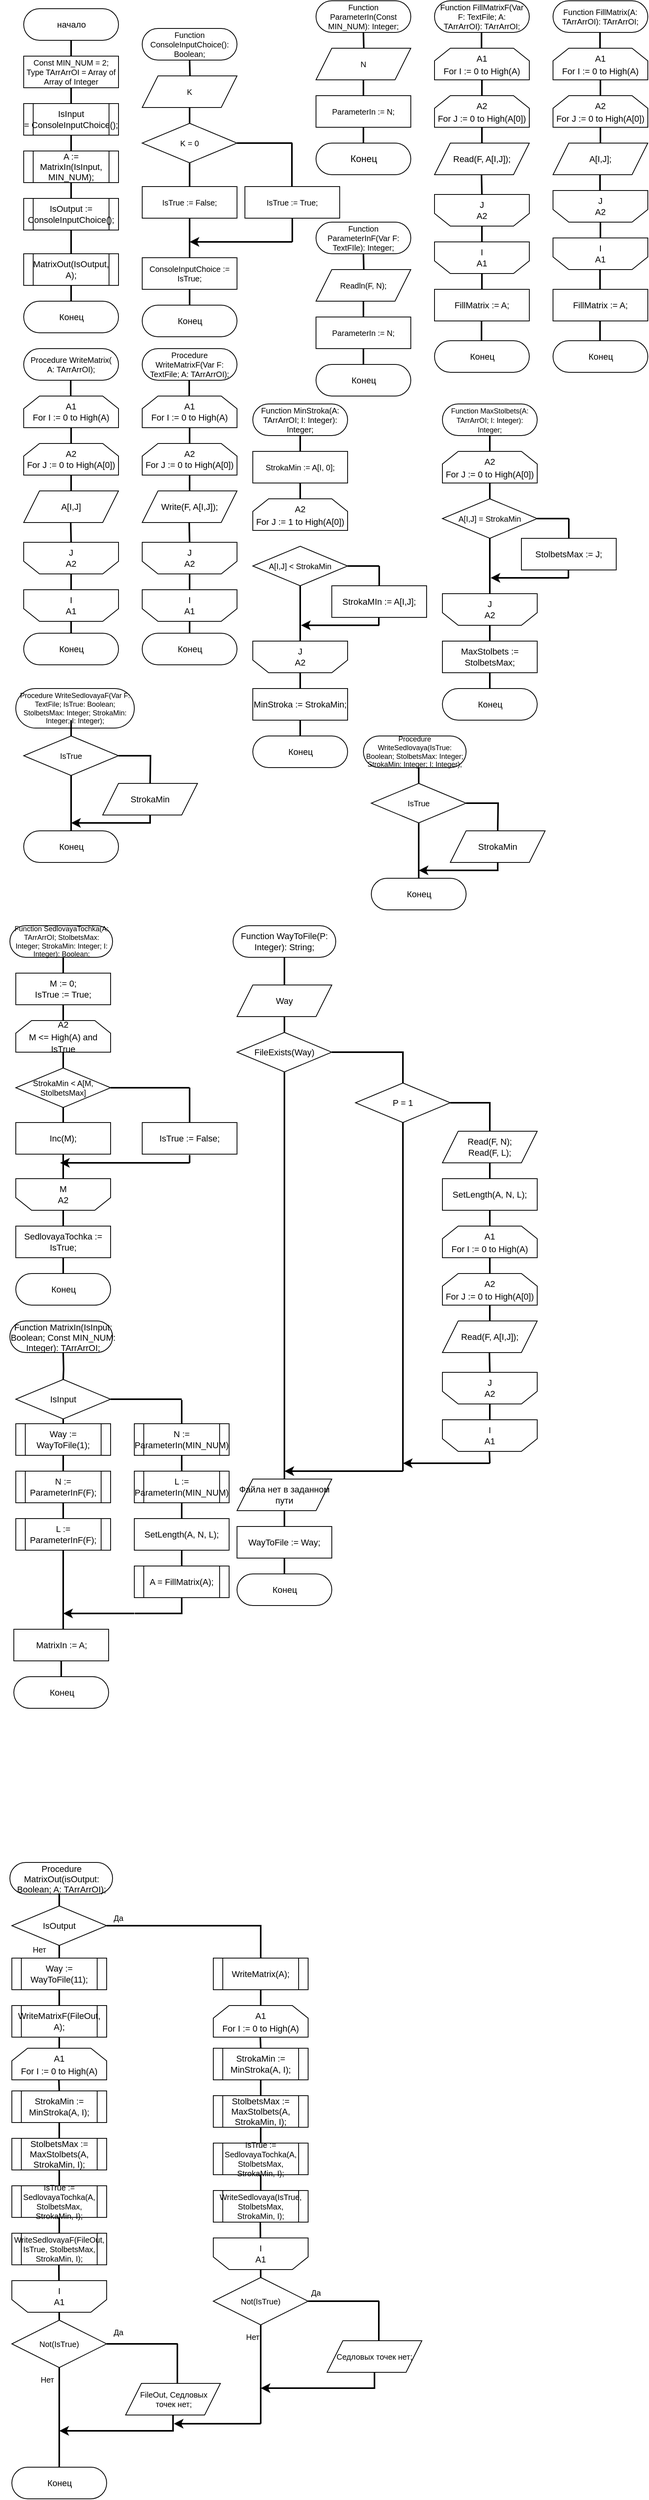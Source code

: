<mxfile version="20.3.0" type="device"><diagram id="SeEX_reTfI12y8Iy3bSF" name="Страница 1"><mxGraphModel dx="1102" dy="865" grid="1" gridSize="10" guides="1" tooltips="1" connect="1" arrows="1" fold="1" page="1" pageScale="1" pageWidth="827" pageHeight="1169" math="0" shadow="0"><root><mxCell id="0"/><mxCell id="1" parent="0"/><mxCell id="2yOzJuauzDdiidUVBzWd-419" value="" style="endArrow=none;html=1;rounded=0;strokeWidth=2;fontSize=10;exitX=0.5;exitY=0;exitDx=0;exitDy=0;" edge="1" parent="1" source="2yOzJuauzDdiidUVBzWd-409"><mxGeometry width="50" height="50" relative="1" as="geometry"><mxPoint x="329.5" y="2880" as="sourcePoint"/><mxPoint x="329.5" y="2820" as="targetPoint"/></mxGeometry></mxCell><mxCell id="2yOzJuauzDdiidUVBzWd-5" value="" style="edgeStyle=orthogonalEdgeStyle;rounded=0;orthogonalLoop=1;jettySize=auto;html=1;strokeWidth=2;endArrow=none;endFill=0;" edge="1" parent="1" source="2yOzJuauzDdiidUVBzWd-1" target="2yOzJuauzDdiidUVBzWd-4"><mxGeometry relative="1" as="geometry"/></mxCell><mxCell id="2yOzJuauzDdiidUVBzWd-1" value="начало" style="html=1;dashed=0;whitespace=wrap;shape=mxgraph.dfd.start;fontSize=11;" vertex="1" parent="1"><mxGeometry x="30" y="20" width="120" height="40" as="geometry"/></mxCell><mxCell id="2yOzJuauzDdiidUVBzWd-10" value="" style="edgeStyle=orthogonalEdgeStyle;rounded=0;orthogonalLoop=1;jettySize=auto;html=1;strokeWidth=2;fontSize=11;endArrow=none;endFill=0;" edge="1" parent="1" source="2yOzJuauzDdiidUVBzWd-2" target="2yOzJuauzDdiidUVBzWd-9"><mxGeometry relative="1" as="geometry"/></mxCell><mxCell id="2yOzJuauzDdiidUVBzWd-2" value="IsInput =&amp;nbsp;ConsoleInputChoice();" style="shape=process;whiteSpace=wrap;html=1;backgroundOutline=1;dashed=0;fontSize=11;" vertex="1" parent="1"><mxGeometry x="30" y="140" width="120" height="40" as="geometry"/></mxCell><mxCell id="2yOzJuauzDdiidUVBzWd-6" value="" style="edgeStyle=orthogonalEdgeStyle;rounded=0;orthogonalLoop=1;jettySize=auto;html=1;strokeWidth=2;fontSize=10;endArrow=none;endFill=0;" edge="1" parent="1" source="2yOzJuauzDdiidUVBzWd-4" target="2yOzJuauzDdiidUVBzWd-2"><mxGeometry relative="1" as="geometry"/></mxCell><mxCell id="2yOzJuauzDdiidUVBzWd-4" value="Const MIN_NUM = 2;&lt;br style=&quot;font-size: 10px;&quot;&gt;Type TArrArrOI = Array of Array of Integer" style="whiteSpace=wrap;html=1;dashed=0;fontSize=10;" vertex="1" parent="1"><mxGeometry x="30" y="80" width="120" height="40" as="geometry"/></mxCell><mxCell id="2yOzJuauzDdiidUVBzWd-12" value="" style="edgeStyle=orthogonalEdgeStyle;rounded=0;orthogonalLoop=1;jettySize=auto;html=1;strokeWidth=2;fontSize=11;endArrow=none;endFill=0;" edge="1" parent="1" source="2yOzJuauzDdiidUVBzWd-9" target="2yOzJuauzDdiidUVBzWd-11"><mxGeometry relative="1" as="geometry"/></mxCell><mxCell id="2yOzJuauzDdiidUVBzWd-9" value="A := MatrixIn(IsInput, MIN_NUM);" style="shape=process;whiteSpace=wrap;html=1;backgroundOutline=1;fontSize=11;dashed=0;" vertex="1" parent="1"><mxGeometry x="30" y="200" width="120" height="40" as="geometry"/></mxCell><mxCell id="2yOzJuauzDdiidUVBzWd-14" value="" style="edgeStyle=orthogonalEdgeStyle;rounded=0;orthogonalLoop=1;jettySize=auto;html=1;strokeWidth=2;fontSize=11;endArrow=none;endFill=0;" edge="1" parent="1" source="2yOzJuauzDdiidUVBzWd-11" target="2yOzJuauzDdiidUVBzWd-13"><mxGeometry relative="1" as="geometry"/></mxCell><mxCell id="2yOzJuauzDdiidUVBzWd-11" value="IsOutput := ConsoleInputChoice();" style="shape=process;whiteSpace=wrap;html=1;backgroundOutline=1;fontSize=11;dashed=0;" vertex="1" parent="1"><mxGeometry x="30" y="260" width="120" height="40" as="geometry"/></mxCell><mxCell id="2yOzJuauzDdiidUVBzWd-16" value="" style="edgeStyle=orthogonalEdgeStyle;rounded=0;orthogonalLoop=1;jettySize=auto;html=1;strokeWidth=2;fontSize=11;endArrow=none;endFill=0;" edge="1" parent="1" source="2yOzJuauzDdiidUVBzWd-13" target="2yOzJuauzDdiidUVBzWd-15"><mxGeometry relative="1" as="geometry"/></mxCell><mxCell id="2yOzJuauzDdiidUVBzWd-13" value="MatrixOut(IsOutput, A);" style="shape=process;whiteSpace=wrap;html=1;backgroundOutline=1;fontSize=11;dashed=0;aspect=fixed;" vertex="1" parent="1"><mxGeometry x="30" y="330" width="120" height="40" as="geometry"/></mxCell><mxCell id="2yOzJuauzDdiidUVBzWd-15" value="Конец" style="html=1;dashed=0;whitespace=wrap;shape=mxgraph.dfd.start;fontSize=11;" vertex="1" parent="1"><mxGeometry x="30" y="390" width="120" height="40" as="geometry"/></mxCell><mxCell id="2yOzJuauzDdiidUVBzWd-17" value="" style="html=1;dashed=0;whitespace=wrap;shape=mxgraph.dfd.start" vertex="1" parent="1"><mxGeometry x="180" y="45" width="120" height="40" as="geometry"/></mxCell><mxCell id="2yOzJuauzDdiidUVBzWd-20" value="" style="edgeStyle=orthogonalEdgeStyle;rounded=0;orthogonalLoop=1;jettySize=auto;html=1;strokeWidth=2;fontSize=10;endArrow=none;endFill=0;" edge="1" parent="1" target="2yOzJuauzDdiidUVBzWd-19"><mxGeometry relative="1" as="geometry"><mxPoint x="240" y="85" as="sourcePoint"/></mxGeometry></mxCell><mxCell id="2yOzJuauzDdiidUVBzWd-18" value="&lt;span style=&quot;&quot;&gt;Function ConsoleInputChoice(): Boolean;&lt;/span&gt;" style="text;html=1;strokeColor=none;fillColor=none;align=center;verticalAlign=middle;whiteSpace=wrap;rounded=0;fontSize=10;" vertex="1" parent="1"><mxGeometry x="185" y="50" width="110" height="30" as="geometry"/></mxCell><mxCell id="2yOzJuauzDdiidUVBzWd-22" value="" style="edgeStyle=orthogonalEdgeStyle;rounded=0;orthogonalLoop=1;jettySize=auto;html=1;strokeWidth=2;fontSize=10;endArrow=none;endFill=0;" edge="1" parent="1" source="2yOzJuauzDdiidUVBzWd-19" target="2yOzJuauzDdiidUVBzWd-21"><mxGeometry relative="1" as="geometry"/></mxCell><mxCell id="2yOzJuauzDdiidUVBzWd-19" value="K" style="shape=parallelogram;perimeter=parallelogramPerimeter;whiteSpace=wrap;html=1;fixedSize=1;fontSize=10;" vertex="1" parent="1"><mxGeometry x="180" y="105" width="120" height="40" as="geometry"/></mxCell><mxCell id="2yOzJuauzDdiidUVBzWd-23" style="edgeStyle=orthogonalEdgeStyle;rounded=0;orthogonalLoop=1;jettySize=auto;html=1;strokeWidth=2;fontSize=10;endArrow=none;endFill=0;" edge="1" parent="1" source="2yOzJuauzDdiidUVBzWd-21"><mxGeometry relative="1" as="geometry"><mxPoint x="370" y="190" as="targetPoint"/></mxGeometry></mxCell><mxCell id="2yOzJuauzDdiidUVBzWd-28" value="" style="edgeStyle=orthogonalEdgeStyle;rounded=0;orthogonalLoop=1;jettySize=auto;html=1;strokeWidth=2;fontSize=10;endArrow=none;endFill=0;" edge="1" parent="1" source="2yOzJuauzDdiidUVBzWd-21" target="2yOzJuauzDdiidUVBzWd-27"><mxGeometry relative="1" as="geometry"/></mxCell><mxCell id="2yOzJuauzDdiidUVBzWd-21" value="K = 0" style="rhombus;whiteSpace=wrap;html=1;fontSize=10;" vertex="1" parent="1"><mxGeometry x="180" y="165" width="120" height="50" as="geometry"/></mxCell><mxCell id="2yOzJuauzDdiidUVBzWd-24" value="" style="endArrow=none;html=1;rounded=0;strokeWidth=2;fontSize=10;" edge="1" parent="1"><mxGeometry width="50" height="50" relative="1" as="geometry"><mxPoint x="369.5" y="245" as="sourcePoint"/><mxPoint x="369.5" y="190" as="targetPoint"/></mxGeometry></mxCell><mxCell id="2yOzJuauzDdiidUVBzWd-30" style="edgeStyle=orthogonalEdgeStyle;rounded=0;orthogonalLoop=1;jettySize=auto;html=1;strokeWidth=2;fontSize=10;endArrow=none;endFill=0;" edge="1" parent="1" source="2yOzJuauzDdiidUVBzWd-25"><mxGeometry relative="1" as="geometry"><mxPoint x="370" y="315" as="targetPoint"/></mxGeometry></mxCell><mxCell id="2yOzJuauzDdiidUVBzWd-25" value="IsTrue := True;" style="rounded=0;whiteSpace=wrap;html=1;fontSize=10;" vertex="1" parent="1"><mxGeometry x="310" y="245" width="120" height="40" as="geometry"/></mxCell><mxCell id="2yOzJuauzDdiidUVBzWd-29" style="edgeStyle=orthogonalEdgeStyle;rounded=0;orthogonalLoop=1;jettySize=auto;html=1;strokeWidth=2;fontSize=10;endArrow=none;endFill=0;" edge="1" parent="1" source="2yOzJuauzDdiidUVBzWd-27"><mxGeometry relative="1" as="geometry"><mxPoint x="240" y="335" as="targetPoint"/></mxGeometry></mxCell><mxCell id="2yOzJuauzDdiidUVBzWd-27" value="IsTrue := False;" style="whiteSpace=wrap;html=1;fontSize=10;" vertex="1" parent="1"><mxGeometry x="180" y="245" width="120" height="40" as="geometry"/></mxCell><mxCell id="2yOzJuauzDdiidUVBzWd-31" value="" style="endArrow=none;html=1;rounded=0;strokeWidth=2;fontSize=10;endFill=0;startArrow=classic;startFill=1;" edge="1" parent="1"><mxGeometry width="50" height="50" relative="1" as="geometry"><mxPoint x="240" y="315" as="sourcePoint"/><mxPoint x="370" y="315" as="targetPoint"/></mxGeometry></mxCell><mxCell id="2yOzJuauzDdiidUVBzWd-83" value="" style="edgeStyle=orthogonalEdgeStyle;rounded=0;orthogonalLoop=1;jettySize=auto;html=1;strokeWidth=2;fontSize=11;startArrow=none;startFill=0;endArrow=none;endFill=0;" edge="1" parent="1" source="2yOzJuauzDdiidUVBzWd-32" target="2yOzJuauzDdiidUVBzWd-82"><mxGeometry relative="1" as="geometry"/></mxCell><mxCell id="2yOzJuauzDdiidUVBzWd-32" value="ConsoleInputChoice := IsTrue;" style="rounded=0;whiteSpace=wrap;html=1;fontSize=10;" vertex="1" parent="1"><mxGeometry x="180" y="335" width="120" height="40" as="geometry"/></mxCell><mxCell id="2yOzJuauzDdiidUVBzWd-33" value="" style="html=1;dashed=0;whitespace=wrap;shape=mxgraph.dfd.start" vertex="1" parent="1"><mxGeometry x="400" y="10" width="120" height="40" as="geometry"/></mxCell><mxCell id="2yOzJuauzDdiidUVBzWd-34" value="" style="edgeStyle=orthogonalEdgeStyle;rounded=0;orthogonalLoop=1;jettySize=auto;html=1;strokeWidth=2;fontSize=10;endArrow=none;endFill=0;" edge="1" parent="1" target="2yOzJuauzDdiidUVBzWd-37"><mxGeometry relative="1" as="geometry"><mxPoint x="460" y="50" as="sourcePoint"/></mxGeometry></mxCell><mxCell id="2yOzJuauzDdiidUVBzWd-35" value="&lt;span style=&quot;&quot;&gt;Function ParameterIn(Const MIN_NUM): Integer;&lt;/span&gt;" style="text;html=1;strokeColor=none;fillColor=none;align=center;verticalAlign=middle;whiteSpace=wrap;rounded=0;fontSize=10;" vertex="1" parent="1"><mxGeometry x="405" y="15" width="110" height="30" as="geometry"/></mxCell><mxCell id="2yOzJuauzDdiidUVBzWd-36" value="" style="edgeStyle=orthogonalEdgeStyle;rounded=0;orthogonalLoop=1;jettySize=auto;html=1;strokeWidth=2;fontSize=10;endArrow=none;endFill=0;" edge="1" parent="1" source="2yOzJuauzDdiidUVBzWd-37"><mxGeometry relative="1" as="geometry"><mxPoint x="460" y="130" as="targetPoint"/></mxGeometry></mxCell><mxCell id="2yOzJuauzDdiidUVBzWd-37" value="N" style="shape=parallelogram;perimeter=parallelogramPerimeter;whiteSpace=wrap;html=1;fixedSize=1;fontSize=10;" vertex="1" parent="1"><mxGeometry x="400" y="70" width="120" height="40" as="geometry"/></mxCell><mxCell id="2yOzJuauzDdiidUVBzWd-85" value="" style="edgeStyle=orthogonalEdgeStyle;rounded=0;orthogonalLoop=1;jettySize=auto;html=1;strokeWidth=2;fontSize=11;startArrow=none;startFill=0;endArrow=none;endFill=0;" edge="1" parent="1" source="2yOzJuauzDdiidUVBzWd-47" target="2yOzJuauzDdiidUVBzWd-84"><mxGeometry relative="1" as="geometry"/></mxCell><mxCell id="2yOzJuauzDdiidUVBzWd-47" value="ParameterIn := N;" style="rounded=0;whiteSpace=wrap;html=1;fontSize=10;" vertex="1" parent="1"><mxGeometry x="400" y="130" width="120" height="40" as="geometry"/></mxCell><mxCell id="2yOzJuauzDdiidUVBzWd-48" value="" style="html=1;dashed=0;whitespace=wrap;shape=mxgraph.dfd.start" vertex="1" parent="1"><mxGeometry x="400" y="290" width="120" height="40" as="geometry"/></mxCell><mxCell id="2yOzJuauzDdiidUVBzWd-49" value="" style="edgeStyle=orthogonalEdgeStyle;rounded=0;orthogonalLoop=1;jettySize=auto;html=1;strokeWidth=2;fontSize=10;endArrow=none;endFill=0;" edge="1" parent="1" target="2yOzJuauzDdiidUVBzWd-52"><mxGeometry relative="1" as="geometry"><mxPoint x="460" y="330" as="sourcePoint"/></mxGeometry></mxCell><mxCell id="2yOzJuauzDdiidUVBzWd-50" value="&lt;span style=&quot;&quot;&gt;Function ParameterInF(Var F: TextFIle): Integer;&lt;/span&gt;" style="text;html=1;strokeColor=none;fillColor=none;align=center;verticalAlign=middle;whiteSpace=wrap;rounded=0;fontSize=10;" vertex="1" parent="1"><mxGeometry x="405" y="295" width="110" height="30" as="geometry"/></mxCell><mxCell id="2yOzJuauzDdiidUVBzWd-51" value="" style="edgeStyle=orthogonalEdgeStyle;rounded=0;orthogonalLoop=1;jettySize=auto;html=1;strokeWidth=2;fontSize=10;endArrow=none;endFill=0;" edge="1" parent="1" source="2yOzJuauzDdiidUVBzWd-52"><mxGeometry relative="1" as="geometry"><mxPoint x="460" y="410" as="targetPoint"/></mxGeometry></mxCell><mxCell id="2yOzJuauzDdiidUVBzWd-52" value="Readln(F, N);" style="shape=parallelogram;perimeter=parallelogramPerimeter;whiteSpace=wrap;html=1;fixedSize=1;fontSize=10;" vertex="1" parent="1"><mxGeometry x="400" y="350" width="120" height="40" as="geometry"/></mxCell><mxCell id="2yOzJuauzDdiidUVBzWd-87" value="" style="edgeStyle=orthogonalEdgeStyle;rounded=0;orthogonalLoop=1;jettySize=auto;html=1;strokeWidth=2;fontSize=11;startArrow=none;startFill=0;endArrow=none;endFill=0;" edge="1" parent="1" source="2yOzJuauzDdiidUVBzWd-53" target="2yOzJuauzDdiidUVBzWd-86"><mxGeometry relative="1" as="geometry"/></mxCell><mxCell id="2yOzJuauzDdiidUVBzWd-53" value="ParameterIn := N;" style="rounded=0;whiteSpace=wrap;html=1;fontSize=10;" vertex="1" parent="1"><mxGeometry x="400" y="410" width="120" height="40" as="geometry"/></mxCell><mxCell id="2yOzJuauzDdiidUVBzWd-54" value="" style="html=1;dashed=0;whitespace=wrap;shape=mxgraph.dfd.start" vertex="1" parent="1"><mxGeometry x="700" y="10" width="120" height="40" as="geometry"/></mxCell><mxCell id="2yOzJuauzDdiidUVBzWd-56" value="&lt;span style=&quot;&quot;&gt;Function FillMatrix(A: TArrArrOI): TArrArrOI;&lt;/span&gt;" style="text;html=1;strokeColor=none;fillColor=none;align=center;verticalAlign=middle;whiteSpace=wrap;rounded=0;fontSize=10;" vertex="1" parent="1"><mxGeometry x="705" y="15" width="110" height="30" as="geometry"/></mxCell><mxCell id="2yOzJuauzDdiidUVBzWd-64" value="" style="edgeStyle=orthogonalEdgeStyle;rounded=0;orthogonalLoop=1;jettySize=auto;html=1;strokeWidth=2;fontSize=10;startArrow=none;startFill=0;endArrow=none;endFill=0;" edge="1" parent="1" source="2yOzJuauzDdiidUVBzWd-61" target="2yOzJuauzDdiidUVBzWd-63"><mxGeometry relative="1" as="geometry"/></mxCell><mxCell id="2yOzJuauzDdiidUVBzWd-61" value="&lt;font style=&quot;font-size: 11px;&quot;&gt;A1&lt;br&gt;For I := 0 to High(A)&lt;/font&gt;" style="shape=loopLimit;whiteSpace=wrap;html=1;size=20;fontSize=13;" vertex="1" parent="1"><mxGeometry x="700" y="70" width="120" height="40" as="geometry"/></mxCell><mxCell id="2yOzJuauzDdiidUVBzWd-62" value="" style="endArrow=none;html=1;rounded=0;strokeWidth=2;fontSize=10;" edge="1" parent="1"><mxGeometry width="50" height="50" relative="1" as="geometry"><mxPoint x="759.5" y="70" as="sourcePoint"/><mxPoint x="759.5" y="50" as="targetPoint"/></mxGeometry></mxCell><mxCell id="2yOzJuauzDdiidUVBzWd-66" value="" style="edgeStyle=orthogonalEdgeStyle;rounded=0;orthogonalLoop=1;jettySize=auto;html=1;strokeWidth=2;fontSize=11;startArrow=none;startFill=0;endArrow=none;endFill=0;" edge="1" parent="1" source="2yOzJuauzDdiidUVBzWd-63" target="2yOzJuauzDdiidUVBzWd-65"><mxGeometry relative="1" as="geometry"/></mxCell><mxCell id="2yOzJuauzDdiidUVBzWd-63" value="&lt;font style=&quot;font-size: 11px;&quot;&gt;A2&lt;br&gt;For J := 0 to High(A[0])&lt;/font&gt;" style="shape=loopLimit;whiteSpace=wrap;html=1;size=20;fontSize=13;" vertex="1" parent="1"><mxGeometry x="700" y="130" width="120" height="40" as="geometry"/></mxCell><mxCell id="2yOzJuauzDdiidUVBzWd-65" value="A[I,J];" style="shape=parallelogram;perimeter=parallelogramPerimeter;whiteSpace=wrap;html=1;fixedSize=1;fontSize=11;" vertex="1" parent="1"><mxGeometry x="700" y="190" width="120" height="40" as="geometry"/></mxCell><mxCell id="2yOzJuauzDdiidUVBzWd-67" value="" style="html=1;dashed=0;whitespace=wrap;shape=mxgraph.dfd.start" vertex="1" parent="1"><mxGeometry x="550" y="10" width="120" height="40" as="geometry"/></mxCell><mxCell id="2yOzJuauzDdiidUVBzWd-68" value="&lt;span style=&quot;&quot;&gt;Function FillMatrixF(Var F: TextFile; A: TArrArrOI): TArrArrOI;&lt;/span&gt;" style="text;html=1;strokeColor=none;fillColor=none;align=center;verticalAlign=middle;whiteSpace=wrap;rounded=0;fontSize=10;" vertex="1" parent="1"><mxGeometry x="555" y="15" width="110" height="30" as="geometry"/></mxCell><mxCell id="2yOzJuauzDdiidUVBzWd-69" value="" style="edgeStyle=orthogonalEdgeStyle;rounded=0;orthogonalLoop=1;jettySize=auto;html=1;strokeWidth=2;fontSize=10;startArrow=none;startFill=0;endArrow=none;endFill=0;" edge="1" parent="1" source="2yOzJuauzDdiidUVBzWd-70" target="2yOzJuauzDdiidUVBzWd-73"><mxGeometry relative="1" as="geometry"/></mxCell><mxCell id="2yOzJuauzDdiidUVBzWd-70" value="&lt;font style=&quot;font-size: 11px;&quot;&gt;A1&lt;br&gt;For I := 0 to High(A)&lt;/font&gt;" style="shape=loopLimit;whiteSpace=wrap;html=1;size=20;fontSize=13;" vertex="1" parent="1"><mxGeometry x="550" y="70" width="120" height="40" as="geometry"/></mxCell><mxCell id="2yOzJuauzDdiidUVBzWd-71" value="" style="endArrow=none;html=1;rounded=0;strokeWidth=2;fontSize=10;" edge="1" parent="1"><mxGeometry width="50" height="50" relative="1" as="geometry"><mxPoint x="609.5" y="70" as="sourcePoint"/><mxPoint x="609.5" y="50" as="targetPoint"/></mxGeometry></mxCell><mxCell id="2yOzJuauzDdiidUVBzWd-72" value="" style="edgeStyle=orthogonalEdgeStyle;rounded=0;orthogonalLoop=1;jettySize=auto;html=1;strokeWidth=2;fontSize=11;startArrow=none;startFill=0;endArrow=none;endFill=0;" edge="1" parent="1" source="2yOzJuauzDdiidUVBzWd-73" target="2yOzJuauzDdiidUVBzWd-74"><mxGeometry relative="1" as="geometry"/></mxCell><mxCell id="2yOzJuauzDdiidUVBzWd-73" value="&lt;font style=&quot;font-size: 11px;&quot;&gt;A2&lt;br&gt;For J := 0 to High(A[0])&lt;/font&gt;" style="shape=loopLimit;whiteSpace=wrap;html=1;size=20;fontSize=13;" vertex="1" parent="1"><mxGeometry x="550" y="130" width="120" height="40" as="geometry"/></mxCell><mxCell id="2yOzJuauzDdiidUVBzWd-74" value="Read(F, A[I,J]);" style="shape=parallelogram;perimeter=parallelogramPerimeter;whiteSpace=wrap;html=1;fixedSize=1;fontSize=11;" vertex="1" parent="1"><mxGeometry x="550" y="190" width="120" height="40" as="geometry"/></mxCell><mxCell id="2yOzJuauzDdiidUVBzWd-81" value="" style="edgeStyle=orthogonalEdgeStyle;rounded=0;orthogonalLoop=1;jettySize=auto;html=1;strokeWidth=2;fontSize=11;startArrow=none;startFill=0;endArrow=none;endFill=0;" edge="1" parent="1" source="2yOzJuauzDdiidUVBzWd-75" target="2yOzJuauzDdiidUVBzWd-80"><mxGeometry relative="1" as="geometry"/></mxCell><mxCell id="2yOzJuauzDdiidUVBzWd-75" value="" style="shape=loopLimit;whiteSpace=wrap;html=1;rotation=-180;size=20;fontSize=11;" vertex="1" parent="1"><mxGeometry x="700" y="250" width="120" height="40" as="geometry"/></mxCell><mxCell id="2yOzJuauzDdiidUVBzWd-77" value="" style="edgeStyle=orthogonalEdgeStyle;rounded=0;orthogonalLoop=1;jettySize=auto;html=1;strokeWidth=2;fontSize=10;startArrow=none;startFill=0;endArrow=none;endFill=0;" edge="1" parent="1"><mxGeometry relative="1" as="geometry"><mxPoint x="759.5" y="230" as="sourcePoint"/><mxPoint x="759.5" y="250" as="targetPoint"/></mxGeometry></mxCell><mxCell id="2yOzJuauzDdiidUVBzWd-78" value="J&lt;br&gt;A2" style="text;html=1;strokeColor=none;fillColor=none;align=center;verticalAlign=middle;whiteSpace=wrap;rounded=0;fontSize=11;" vertex="1" parent="1"><mxGeometry x="730" y="255" width="60" height="30" as="geometry"/></mxCell><mxCell id="2yOzJuauzDdiidUVBzWd-79" value="" style="shape=loopLimit;whiteSpace=wrap;html=1;rotation=-180;size=20;fontSize=11;" vertex="1" parent="1"><mxGeometry x="700" y="310" width="120" height="40" as="geometry"/></mxCell><mxCell id="2yOzJuauzDdiidUVBzWd-80" value="I&lt;br&gt;A1" style="text;html=1;strokeColor=none;fillColor=none;align=center;verticalAlign=middle;whiteSpace=wrap;rounded=0;fontSize=11;" vertex="1" parent="1"><mxGeometry x="730" y="315" width="60" height="30" as="geometry"/></mxCell><mxCell id="2yOzJuauzDdiidUVBzWd-82" value="Конец" style="html=1;dashed=0;whitespace=wrap;shape=mxgraph.dfd.start;fontSize=11;" vertex="1" parent="1"><mxGeometry x="180" y="395" width="120" height="40" as="geometry"/></mxCell><mxCell id="2yOzJuauzDdiidUVBzWd-84" value="Конец" style="html=1;dashed=0;whitespace=wrap;shape=mxgraph.dfd.start" vertex="1" parent="1"><mxGeometry x="400" y="190" width="120" height="40" as="geometry"/></mxCell><mxCell id="2yOzJuauzDdiidUVBzWd-86" value="Конец" style="html=1;dashed=0;whitespace=wrap;shape=mxgraph.dfd.start;fontSize=11;" vertex="1" parent="1"><mxGeometry x="400" y="470" width="120" height="40" as="geometry"/></mxCell><mxCell id="2yOzJuauzDdiidUVBzWd-88" value="Конец" style="html=1;dashed=0;whitespace=wrap;shape=mxgraph.dfd.start;fontSize=11;" vertex="1" parent="1"><mxGeometry x="700" y="440" width="120" height="40" as="geometry"/></mxCell><mxCell id="2yOzJuauzDdiidUVBzWd-96" value="" style="edgeStyle=orthogonalEdgeStyle;rounded=0;orthogonalLoop=1;jettySize=auto;html=1;strokeWidth=2;fontSize=11;startArrow=none;startFill=0;endArrow=none;endFill=0;" edge="1" parent="1" source="2yOzJuauzDdiidUVBzWd-97" target="2yOzJuauzDdiidUVBzWd-101"><mxGeometry relative="1" as="geometry"/></mxCell><mxCell id="2yOzJuauzDdiidUVBzWd-97" value="" style="shape=loopLimit;whiteSpace=wrap;html=1;rotation=-180;size=20;fontSize=11;" vertex="1" parent="1"><mxGeometry x="550" y="255" width="120" height="40" as="geometry"/></mxCell><mxCell id="2yOzJuauzDdiidUVBzWd-98" value="J&lt;br&gt;A2" style="text;html=1;strokeColor=none;fillColor=none;align=center;verticalAlign=middle;whiteSpace=wrap;rounded=0;fontSize=11;" vertex="1" parent="1"><mxGeometry x="580" y="260" width="60" height="30" as="geometry"/></mxCell><mxCell id="2yOzJuauzDdiidUVBzWd-99" value="" style="edgeStyle=orthogonalEdgeStyle;rounded=0;orthogonalLoop=1;jettySize=auto;html=1;strokeWidth=2;fontSize=11;startArrow=none;startFill=0;endArrow=none;endFill=0;" edge="1" parent="1" source="2yOzJuauzDdiidUVBzWd-100"><mxGeometry relative="1" as="geometry"><mxPoint x="610" y="375" as="targetPoint"/></mxGeometry></mxCell><mxCell id="2yOzJuauzDdiidUVBzWd-100" value="" style="shape=loopLimit;whiteSpace=wrap;html=1;rotation=-180;size=20;fontSize=11;" vertex="1" parent="1"><mxGeometry x="550" y="315" width="120" height="40" as="geometry"/></mxCell><mxCell id="2yOzJuauzDdiidUVBzWd-101" value="I&lt;br&gt;A1" style="text;html=1;strokeColor=none;fillColor=none;align=center;verticalAlign=middle;whiteSpace=wrap;rounded=0;fontSize=11;" vertex="1" parent="1"><mxGeometry x="580" y="320" width="60" height="30" as="geometry"/></mxCell><mxCell id="2yOzJuauzDdiidUVBzWd-103" value="" style="edgeStyle=orthogonalEdgeStyle;rounded=0;orthogonalLoop=1;jettySize=auto;html=1;strokeWidth=2;fontSize=10;startArrow=none;startFill=0;endArrow=none;endFill=0;entryX=0.5;entryY=1;entryDx=0;entryDy=0;" edge="1" parent="1" target="2yOzJuauzDdiidUVBzWd-97"><mxGeometry relative="1" as="geometry"><mxPoint x="609.5" y="230" as="sourcePoint"/><mxPoint x="609.5" y="250" as="targetPoint"/></mxGeometry></mxCell><mxCell id="2yOzJuauzDdiidUVBzWd-104" value="FillMatrix := A;" style="rounded=0;whiteSpace=wrap;html=1;fontSize=11;" vertex="1" parent="1"><mxGeometry x="700" y="375" width="120" height="40" as="geometry"/></mxCell><mxCell id="2yOzJuauzDdiidUVBzWd-105" value="" style="edgeStyle=orthogonalEdgeStyle;rounded=0;orthogonalLoop=1;jettySize=auto;html=1;strokeWidth=2;fontSize=11;startArrow=none;startFill=0;endArrow=none;endFill=0;" edge="1" parent="1"><mxGeometry relative="1" as="geometry"><mxPoint x="759.5" y="350" as="sourcePoint"/><mxPoint x="759.5" y="375" as="targetPoint"/></mxGeometry></mxCell><mxCell id="2yOzJuauzDdiidUVBzWd-106" value="" style="edgeStyle=orthogonalEdgeStyle;rounded=0;orthogonalLoop=1;jettySize=auto;html=1;strokeWidth=2;fontSize=11;startArrow=none;startFill=0;endArrow=none;endFill=0;" edge="1" parent="1"><mxGeometry relative="1" as="geometry"><mxPoint x="759.5" y="415" as="sourcePoint"/><mxPoint x="759.5" y="440" as="targetPoint"/></mxGeometry></mxCell><mxCell id="2yOzJuauzDdiidUVBzWd-107" value="Конец" style="html=1;dashed=0;whitespace=wrap;shape=mxgraph.dfd.start;fontSize=11;" vertex="1" parent="1"><mxGeometry x="550" y="440" width="120" height="40" as="geometry"/></mxCell><mxCell id="2yOzJuauzDdiidUVBzWd-108" value="FillMatrix := A;" style="rounded=0;whiteSpace=wrap;html=1;fontSize=11;" vertex="1" parent="1"><mxGeometry x="550" y="375" width="120" height="40" as="geometry"/></mxCell><mxCell id="2yOzJuauzDdiidUVBzWd-109" value="" style="edgeStyle=orthogonalEdgeStyle;rounded=0;orthogonalLoop=1;jettySize=auto;html=1;strokeWidth=2;fontSize=11;startArrow=none;startFill=0;endArrow=none;endFill=0;" edge="1" parent="1"><mxGeometry relative="1" as="geometry"><mxPoint x="609.5" y="415" as="sourcePoint"/><mxPoint x="609.5" y="440" as="targetPoint"/></mxGeometry></mxCell><mxCell id="2yOzJuauzDdiidUVBzWd-128" value="" style="html=1;dashed=0;whitespace=wrap;shape=mxgraph.dfd.start" vertex="1" parent="1"><mxGeometry x="30" y="450" width="120" height="40" as="geometry"/></mxCell><mxCell id="2yOzJuauzDdiidUVBzWd-129" value="&lt;span style=&quot;&quot;&gt;Procedure WriteMatrix( A: TArrArrOI);&lt;/span&gt;" style="text;html=1;strokeColor=none;fillColor=none;align=center;verticalAlign=middle;whiteSpace=wrap;rounded=0;fontSize=10;" vertex="1" parent="1"><mxGeometry x="35" y="455" width="110" height="30" as="geometry"/></mxCell><mxCell id="2yOzJuauzDdiidUVBzWd-130" value="" style="edgeStyle=orthogonalEdgeStyle;rounded=0;orthogonalLoop=1;jettySize=auto;html=1;strokeWidth=2;fontSize=10;startArrow=none;startFill=0;endArrow=none;endFill=0;" edge="1" parent="1" source="2yOzJuauzDdiidUVBzWd-131" target="2yOzJuauzDdiidUVBzWd-134"><mxGeometry relative="1" as="geometry"/></mxCell><mxCell id="2yOzJuauzDdiidUVBzWd-131" value="&lt;font style=&quot;font-size: 11px;&quot;&gt;A1&lt;br style=&quot;font-size: 11px;&quot;&gt;For I := 0 to High(A)&lt;/font&gt;" style="shape=loopLimit;whiteSpace=wrap;html=1;size=20;fontSize=11;" vertex="1" parent="1"><mxGeometry x="30" y="510" width="120" height="40" as="geometry"/></mxCell><mxCell id="2yOzJuauzDdiidUVBzWd-132" value="" style="endArrow=none;html=1;rounded=0;strokeWidth=2;fontSize=10;" edge="1" parent="1"><mxGeometry width="50" height="50" relative="1" as="geometry"><mxPoint x="89.5" y="510" as="sourcePoint"/><mxPoint x="89.5" y="490" as="targetPoint"/></mxGeometry></mxCell><mxCell id="2yOzJuauzDdiidUVBzWd-133" value="" style="edgeStyle=orthogonalEdgeStyle;rounded=0;orthogonalLoop=1;jettySize=auto;html=1;strokeWidth=2;fontSize=11;startArrow=none;startFill=0;endArrow=none;endFill=0;" edge="1" parent="1" source="2yOzJuauzDdiidUVBzWd-134" target="2yOzJuauzDdiidUVBzWd-135"><mxGeometry relative="1" as="geometry"/></mxCell><mxCell id="2yOzJuauzDdiidUVBzWd-134" value="&lt;font style=&quot;font-size: 11px;&quot;&gt;A2&lt;br style=&quot;font-size: 11px;&quot;&gt;For J := 0 to High(A[0])&lt;/font&gt;" style="shape=loopLimit;whiteSpace=wrap;html=1;size=20;fontSize=11;" vertex="1" parent="1"><mxGeometry x="30" y="570" width="120" height="40" as="geometry"/></mxCell><mxCell id="2yOzJuauzDdiidUVBzWd-135" value="A[I,J]" style="shape=parallelogram;perimeter=parallelogramPerimeter;whiteSpace=wrap;html=1;fixedSize=1;fontSize=11;" vertex="1" parent="1"><mxGeometry x="30" y="630" width="120" height="40" as="geometry"/></mxCell><mxCell id="2yOzJuauzDdiidUVBzWd-136" value="" style="edgeStyle=orthogonalEdgeStyle;rounded=0;orthogonalLoop=1;jettySize=auto;html=1;strokeWidth=2;fontSize=11;startArrow=none;startFill=0;endArrow=none;endFill=0;" edge="1" parent="1" source="2yOzJuauzDdiidUVBzWd-137" target="2yOzJuauzDdiidUVBzWd-141"><mxGeometry relative="1" as="geometry"/></mxCell><mxCell id="2yOzJuauzDdiidUVBzWd-137" value="" style="shape=loopLimit;whiteSpace=wrap;html=1;rotation=-180;size=20;fontSize=11;" vertex="1" parent="1"><mxGeometry x="30" y="695" width="120" height="40" as="geometry"/></mxCell><mxCell id="2yOzJuauzDdiidUVBzWd-138" value="J&lt;br&gt;A2" style="text;html=1;strokeColor=none;fillColor=none;align=center;verticalAlign=middle;whiteSpace=wrap;rounded=0;fontSize=11;" vertex="1" parent="1"><mxGeometry x="60" y="700" width="60" height="30" as="geometry"/></mxCell><mxCell id="2yOzJuauzDdiidUVBzWd-139" value="" style="edgeStyle=orthogonalEdgeStyle;rounded=0;orthogonalLoop=1;jettySize=auto;html=1;strokeWidth=2;fontSize=11;startArrow=none;startFill=0;endArrow=none;endFill=0;" edge="1" parent="1" source="2yOzJuauzDdiidUVBzWd-140"><mxGeometry relative="1" as="geometry"><mxPoint x="90" y="815" as="targetPoint"/></mxGeometry></mxCell><mxCell id="2yOzJuauzDdiidUVBzWd-140" value="" style="shape=loopLimit;whiteSpace=wrap;html=1;rotation=-180;size=20;fontSize=11;" vertex="1" parent="1"><mxGeometry x="30" y="755" width="120" height="40" as="geometry"/></mxCell><mxCell id="2yOzJuauzDdiidUVBzWd-141" value="I&lt;br&gt;A1" style="text;html=1;strokeColor=none;fillColor=none;align=center;verticalAlign=middle;whiteSpace=wrap;rounded=0;fontSize=11;" vertex="1" parent="1"><mxGeometry x="60" y="760" width="60" height="30" as="geometry"/></mxCell><mxCell id="2yOzJuauzDdiidUVBzWd-142" value="" style="edgeStyle=orthogonalEdgeStyle;rounded=0;orthogonalLoop=1;jettySize=auto;html=1;strokeWidth=2;fontSize=10;startArrow=none;startFill=0;endArrow=none;endFill=0;entryX=0.5;entryY=1;entryDx=0;entryDy=0;" edge="1" parent="1" target="2yOzJuauzDdiidUVBzWd-137"><mxGeometry relative="1" as="geometry"><mxPoint x="89.5" y="670" as="sourcePoint"/><mxPoint x="89.5" y="690" as="targetPoint"/></mxGeometry></mxCell><mxCell id="2yOzJuauzDdiidUVBzWd-143" value="Конец" style="html=1;dashed=0;whitespace=wrap;shape=mxgraph.dfd.start;fontSize=11;" vertex="1" parent="1"><mxGeometry x="30" y="810" width="120" height="40" as="geometry"/></mxCell><mxCell id="2yOzJuauzDdiidUVBzWd-162" value="" style="html=1;dashed=0;whitespace=wrap;shape=mxgraph.dfd.start" vertex="1" parent="1"><mxGeometry x="180" y="450" width="120" height="40" as="geometry"/></mxCell><mxCell id="2yOzJuauzDdiidUVBzWd-163" value="&lt;span style=&quot;&quot;&gt;Procedure WriteMatrixF(Var F: TextFile; A: TArrArrOI);&lt;/span&gt;" style="text;html=1;strokeColor=none;fillColor=none;align=center;verticalAlign=middle;whiteSpace=wrap;rounded=0;fontSize=10;" vertex="1" parent="1"><mxGeometry x="185" y="455" width="110" height="30" as="geometry"/></mxCell><mxCell id="2yOzJuauzDdiidUVBzWd-164" value="" style="edgeStyle=orthogonalEdgeStyle;rounded=0;orthogonalLoop=1;jettySize=auto;html=1;strokeWidth=2;fontSize=10;startArrow=none;startFill=0;endArrow=none;endFill=0;" edge="1" parent="1" source="2yOzJuauzDdiidUVBzWd-165" target="2yOzJuauzDdiidUVBzWd-168"><mxGeometry relative="1" as="geometry"/></mxCell><mxCell id="2yOzJuauzDdiidUVBzWd-165" value="&lt;font style=&quot;font-size: 11px;&quot;&gt;A1&lt;br style=&quot;font-size: 11px;&quot;&gt;For I := 0 to High(A)&lt;/font&gt;" style="shape=loopLimit;whiteSpace=wrap;html=1;size=20;fontSize=11;" vertex="1" parent="1"><mxGeometry x="180" y="510" width="120" height="40" as="geometry"/></mxCell><mxCell id="2yOzJuauzDdiidUVBzWd-166" value="" style="endArrow=none;html=1;rounded=0;strokeWidth=2;fontSize=10;" edge="1" parent="1"><mxGeometry width="50" height="50" relative="1" as="geometry"><mxPoint x="239.5" y="510" as="sourcePoint"/><mxPoint x="239.5" y="490" as="targetPoint"/></mxGeometry></mxCell><mxCell id="2yOzJuauzDdiidUVBzWd-167" value="" style="edgeStyle=orthogonalEdgeStyle;rounded=0;orthogonalLoop=1;jettySize=auto;html=1;strokeWidth=2;fontSize=11;startArrow=none;startFill=0;endArrow=none;endFill=0;" edge="1" parent="1" source="2yOzJuauzDdiidUVBzWd-168" target="2yOzJuauzDdiidUVBzWd-169"><mxGeometry relative="1" as="geometry"/></mxCell><mxCell id="2yOzJuauzDdiidUVBzWd-168" value="&lt;font style=&quot;font-size: 11px;&quot;&gt;A2&lt;br style=&quot;font-size: 11px;&quot;&gt;For J := 0 to High(A[0])&lt;/font&gt;" style="shape=loopLimit;whiteSpace=wrap;html=1;size=20;fontSize=11;" vertex="1" parent="1"><mxGeometry x="180" y="570" width="120" height="40" as="geometry"/></mxCell><mxCell id="2yOzJuauzDdiidUVBzWd-169" value="Write(F, A[I,J]);" style="shape=parallelogram;perimeter=parallelogramPerimeter;whiteSpace=wrap;html=1;fixedSize=1;fontSize=11;" vertex="1" parent="1"><mxGeometry x="180" y="630" width="120" height="40" as="geometry"/></mxCell><mxCell id="2yOzJuauzDdiidUVBzWd-170" value="" style="edgeStyle=orthogonalEdgeStyle;rounded=0;orthogonalLoop=1;jettySize=auto;html=1;strokeWidth=2;fontSize=11;startArrow=none;startFill=0;endArrow=none;endFill=0;" edge="1" parent="1" source="2yOzJuauzDdiidUVBzWd-171" target="2yOzJuauzDdiidUVBzWd-175"><mxGeometry relative="1" as="geometry"/></mxCell><mxCell id="2yOzJuauzDdiidUVBzWd-171" value="" style="shape=loopLimit;whiteSpace=wrap;html=1;rotation=-180;size=20;fontSize=11;" vertex="1" parent="1"><mxGeometry x="180" y="695" width="120" height="40" as="geometry"/></mxCell><mxCell id="2yOzJuauzDdiidUVBzWd-172" value="J&lt;br&gt;A2" style="text;html=1;strokeColor=none;fillColor=none;align=center;verticalAlign=middle;whiteSpace=wrap;rounded=0;fontSize=11;" vertex="1" parent="1"><mxGeometry x="210" y="700" width="60" height="30" as="geometry"/></mxCell><mxCell id="2yOzJuauzDdiidUVBzWd-173" value="" style="edgeStyle=orthogonalEdgeStyle;rounded=0;orthogonalLoop=1;jettySize=auto;html=1;strokeWidth=2;fontSize=11;startArrow=none;startFill=0;endArrow=none;endFill=0;" edge="1" parent="1" source="2yOzJuauzDdiidUVBzWd-174"><mxGeometry relative="1" as="geometry"><mxPoint x="240" y="815" as="targetPoint"/></mxGeometry></mxCell><mxCell id="2yOzJuauzDdiidUVBzWd-174" value="" style="shape=loopLimit;whiteSpace=wrap;html=1;rotation=-180;size=20;fontSize=11;" vertex="1" parent="1"><mxGeometry x="180" y="755" width="120" height="40" as="geometry"/></mxCell><mxCell id="2yOzJuauzDdiidUVBzWd-175" value="I&lt;br&gt;A1" style="text;html=1;strokeColor=none;fillColor=none;align=center;verticalAlign=middle;whiteSpace=wrap;rounded=0;fontSize=11;" vertex="1" parent="1"><mxGeometry x="210" y="760" width="60" height="30" as="geometry"/></mxCell><mxCell id="2yOzJuauzDdiidUVBzWd-176" value="" style="edgeStyle=orthogonalEdgeStyle;rounded=0;orthogonalLoop=1;jettySize=auto;html=1;strokeWidth=2;fontSize=10;startArrow=none;startFill=0;endArrow=none;endFill=0;entryX=0.5;entryY=1;entryDx=0;entryDy=0;" edge="1" parent="1" target="2yOzJuauzDdiidUVBzWd-171"><mxGeometry relative="1" as="geometry"><mxPoint x="239.5" y="670" as="sourcePoint"/><mxPoint x="239.5" y="690" as="targetPoint"/></mxGeometry></mxCell><mxCell id="2yOzJuauzDdiidUVBzWd-177" value="Конец" style="html=1;dashed=0;whitespace=wrap;shape=mxgraph.dfd.start;fontSize=11;" vertex="1" parent="1"><mxGeometry x="180" y="810" width="120" height="40" as="geometry"/></mxCell><mxCell id="2yOzJuauzDdiidUVBzWd-178" value="" style="html=1;dashed=0;whitespace=wrap;shape=mxgraph.dfd.start" vertex="1" parent="1"><mxGeometry x="320" y="520" width="120" height="40" as="geometry"/></mxCell><mxCell id="2yOzJuauzDdiidUVBzWd-179" value="" style="edgeStyle=orthogonalEdgeStyle;rounded=0;orthogonalLoop=1;jettySize=auto;html=1;strokeWidth=2;fontSize=10;endArrow=none;endFill=0;" edge="1" parent="1"><mxGeometry relative="1" as="geometry"><mxPoint x="380" y="560" as="sourcePoint"/><mxPoint x="380" y="580" as="targetPoint"/></mxGeometry></mxCell><mxCell id="2yOzJuauzDdiidUVBzWd-180" value="&lt;span style=&quot;&quot;&gt;Function MinStroka(A: TArrArrOI; I: Integer): Integer;&lt;/span&gt;" style="text;html=1;strokeColor=none;fillColor=none;align=center;verticalAlign=middle;whiteSpace=wrap;rounded=0;fontSize=10;" vertex="1" parent="1"><mxGeometry x="325" y="525" width="110" height="30" as="geometry"/></mxCell><mxCell id="2yOzJuauzDdiidUVBzWd-183" value="" style="edgeStyle=orthogonalEdgeStyle;rounded=0;orthogonalLoop=1;jettySize=auto;html=1;strokeWidth=2;fontSize=11;startArrow=none;startFill=0;endArrow=none;endFill=0;" edge="1" parent="1" target="2yOzJuauzDdiidUVBzWd-185"><mxGeometry relative="1" as="geometry"><mxPoint x="380" y="810" as="sourcePoint"/><Array as="points"><mxPoint x="380" y="720"/><mxPoint x="380" y="720"/></Array></mxGeometry></mxCell><mxCell id="2yOzJuauzDdiidUVBzWd-187" value="" style="edgeStyle=orthogonalEdgeStyle;rounded=0;orthogonalLoop=1;jettySize=auto;html=1;strokeWidth=2;fontSize=11;startArrow=none;startFill=0;endArrow=none;endFill=0;" edge="1" parent="1" source="2yOzJuauzDdiidUVBzWd-184" target="2yOzJuauzDdiidUVBzWd-186"><mxGeometry relative="1" as="geometry"/></mxCell><mxCell id="2yOzJuauzDdiidUVBzWd-184" value="StrokaMin := A[I, 0];" style="rounded=0;whiteSpace=wrap;html=1;fontSize=10;" vertex="1" parent="1"><mxGeometry x="320" y="580" width="120" height="40" as="geometry"/></mxCell><mxCell id="2yOzJuauzDdiidUVBzWd-185" value="Конец" style="html=1;dashed=0;whitespace=wrap;shape=mxgraph.dfd.start;fontSize=11;" vertex="1" parent="1"><mxGeometry x="320" y="940" width="120" height="40" as="geometry"/></mxCell><mxCell id="2yOzJuauzDdiidUVBzWd-186" value="&lt;font style=&quot;font-size: 11px;&quot;&gt;A2&lt;br&gt;For J := 1 to High(A[0])&lt;/font&gt;" style="shape=loopLimit;whiteSpace=wrap;html=1;size=20;fontSize=13;" vertex="1" parent="1"><mxGeometry x="320" y="640" width="120" height="40" as="geometry"/></mxCell><mxCell id="2yOzJuauzDdiidUVBzWd-190" style="edgeStyle=orthogonalEdgeStyle;rounded=0;orthogonalLoop=1;jettySize=auto;html=1;strokeWidth=2;fontSize=11;startArrow=none;startFill=0;endArrow=none;endFill=0;" edge="1" parent="1" source="2yOzJuauzDdiidUVBzWd-189"><mxGeometry relative="1" as="geometry"><mxPoint x="480" y="725" as="targetPoint"/></mxGeometry></mxCell><mxCell id="2yOzJuauzDdiidUVBzWd-189" value="A[I,J] &amp;lt; StrokaMin" style="rhombus;whiteSpace=wrap;html=1;fontSize=10;" vertex="1" parent="1"><mxGeometry x="320" y="700" width="120" height="50" as="geometry"/></mxCell><mxCell id="2yOzJuauzDdiidUVBzWd-191" value="" style="endArrow=none;html=1;rounded=0;strokeWidth=2;fontSize=11;" edge="1" parent="1"><mxGeometry width="50" height="50" relative="1" as="geometry"><mxPoint x="480" y="750" as="sourcePoint"/><mxPoint x="480" y="725" as="targetPoint"/></mxGeometry></mxCell><mxCell id="2yOzJuauzDdiidUVBzWd-192" value="StrokaMIn := A[I,J];" style="rounded=0;whiteSpace=wrap;html=1;fontSize=11;" vertex="1" parent="1"><mxGeometry x="420" y="750" width="120" height="40" as="geometry"/></mxCell><mxCell id="2yOzJuauzDdiidUVBzWd-194" value="" style="endArrow=none;html=1;rounded=0;strokeWidth=2;fontSize=11;startArrow=classic;startFill=1;" edge="1" parent="1"><mxGeometry width="50" height="50" relative="1" as="geometry"><mxPoint x="381" y="800" as="sourcePoint"/><mxPoint x="480" y="800" as="targetPoint"/></mxGeometry></mxCell><mxCell id="2yOzJuauzDdiidUVBzWd-195" value="" style="endArrow=none;html=1;rounded=0;strokeWidth=2;fontSize=11;" edge="1" parent="1"><mxGeometry width="50" height="50" relative="1" as="geometry"><mxPoint x="479.5" y="800" as="sourcePoint"/><mxPoint x="479.5" y="790" as="targetPoint"/></mxGeometry></mxCell><mxCell id="2yOzJuauzDdiidUVBzWd-196" value="MinStroka := StrokaMin;" style="rounded=0;whiteSpace=wrap;html=1;fontSize=11;" vertex="1" parent="1"><mxGeometry x="320" y="880" width="120" height="40" as="geometry"/></mxCell><mxCell id="2yOzJuauzDdiidUVBzWd-197" value="" style="html=1;dashed=0;whitespace=wrap;shape=mxgraph.dfd.start" vertex="1" parent="1"><mxGeometry x="560" y="520" width="120" height="40" as="geometry"/></mxCell><mxCell id="2yOzJuauzDdiidUVBzWd-198" value="" style="edgeStyle=orthogonalEdgeStyle;rounded=0;orthogonalLoop=1;jettySize=auto;html=1;strokeWidth=2;fontSize=10;endArrow=none;endFill=0;" edge="1" parent="1"><mxGeometry relative="1" as="geometry"><mxPoint x="620" y="560" as="sourcePoint"/><mxPoint x="620" y="580" as="targetPoint"/></mxGeometry></mxCell><mxCell id="2yOzJuauzDdiidUVBzWd-199" value="&lt;span style=&quot;&quot;&gt;&lt;font style=&quot;font-size: 9px;&quot;&gt;Function MaxStolbets(A: TArrArrOI; I: Integer): Integer;&lt;/font&gt;&lt;/span&gt;" style="text;html=1;strokeColor=none;fillColor=none;align=center;verticalAlign=middle;whiteSpace=wrap;rounded=0;fontSize=10;" vertex="1" parent="1"><mxGeometry x="565" y="525" width="110" height="30" as="geometry"/></mxCell><mxCell id="2yOzJuauzDdiidUVBzWd-200" value="" style="edgeStyle=orthogonalEdgeStyle;rounded=0;orthogonalLoop=1;jettySize=auto;html=1;strokeWidth=2;fontSize=11;startArrow=none;startFill=0;endArrow=none;endFill=0;" edge="1" parent="1" target="2yOzJuauzDdiidUVBzWd-203"><mxGeometry relative="1" as="geometry"><mxPoint x="620" y="710" as="sourcePoint"/><Array as="points"><mxPoint x="620" y="620"/><mxPoint x="620" y="620"/></Array></mxGeometry></mxCell><mxCell id="2yOzJuauzDdiidUVBzWd-203" value="Конец" style="html=1;dashed=0;whitespace=wrap;shape=mxgraph.dfd.start;fontSize=11;" vertex="1" parent="1"><mxGeometry x="560" y="880" width="120" height="40" as="geometry"/></mxCell><mxCell id="2yOzJuauzDdiidUVBzWd-204" value="&lt;font style=&quot;font-size: 11px;&quot;&gt;A2&lt;br&gt;For J := 0 to High(A[0])&lt;/font&gt;" style="shape=loopLimit;whiteSpace=wrap;html=1;size=20;fontSize=13;" vertex="1" parent="1"><mxGeometry x="560" y="580" width="120" height="40" as="geometry"/></mxCell><mxCell id="2yOzJuauzDdiidUVBzWd-205" style="edgeStyle=orthogonalEdgeStyle;rounded=0;orthogonalLoop=1;jettySize=auto;html=1;strokeWidth=2;fontSize=11;startArrow=none;startFill=0;endArrow=none;endFill=0;" edge="1" parent="1" source="2yOzJuauzDdiidUVBzWd-206"><mxGeometry relative="1" as="geometry"><mxPoint x="720" y="665" as="targetPoint"/></mxGeometry></mxCell><mxCell id="2yOzJuauzDdiidUVBzWd-206" value="A[I,J] = StrokaMin" style="rhombus;whiteSpace=wrap;html=1;fontSize=10;" vertex="1" parent="1"><mxGeometry x="560" y="640" width="120" height="50" as="geometry"/></mxCell><mxCell id="2yOzJuauzDdiidUVBzWd-207" value="" style="endArrow=none;html=1;rounded=0;strokeWidth=2;fontSize=11;" edge="1" parent="1"><mxGeometry width="50" height="50" relative="1" as="geometry"><mxPoint x="720" y="690" as="sourcePoint"/><mxPoint x="720" y="665" as="targetPoint"/></mxGeometry></mxCell><mxCell id="2yOzJuauzDdiidUVBzWd-208" value="StolbetsMax := J;" style="rounded=0;whiteSpace=wrap;html=1;fontSize=11;" vertex="1" parent="1"><mxGeometry x="660" y="690" width="120" height="40" as="geometry"/></mxCell><mxCell id="2yOzJuauzDdiidUVBzWd-209" value="" style="endArrow=none;html=1;rounded=0;strokeWidth=2;fontSize=11;startArrow=classic;startFill=1;" edge="1" parent="1"><mxGeometry width="50" height="50" relative="1" as="geometry"><mxPoint x="621" y="740" as="sourcePoint"/><mxPoint x="720" y="740" as="targetPoint"/></mxGeometry></mxCell><mxCell id="2yOzJuauzDdiidUVBzWd-210" value="" style="endArrow=none;html=1;rounded=0;strokeWidth=2;fontSize=11;" edge="1" parent="1"><mxGeometry width="50" height="50" relative="1" as="geometry"><mxPoint x="719.5" y="740" as="sourcePoint"/><mxPoint x="719.5" y="730" as="targetPoint"/></mxGeometry></mxCell><mxCell id="2yOzJuauzDdiidUVBzWd-211" value="MaxStolbets := StolbetsMax;" style="rounded=0;whiteSpace=wrap;html=1;fontSize=11;" vertex="1" parent="1"><mxGeometry x="560" y="820" width="120" height="40" as="geometry"/></mxCell><mxCell id="2yOzJuauzDdiidUVBzWd-212" value="" style="shape=loopLimit;whiteSpace=wrap;html=1;rotation=-180;size=20;fontSize=11;" vertex="1" parent="1"><mxGeometry x="320" y="820" width="120" height="40" as="geometry"/></mxCell><mxCell id="2yOzJuauzDdiidUVBzWd-213" value="J&lt;br&gt;A2" style="text;html=1;strokeColor=none;fillColor=none;align=center;verticalAlign=middle;whiteSpace=wrap;rounded=0;fontSize=11;" vertex="1" parent="1"><mxGeometry x="350" y="825" width="60" height="30" as="geometry"/></mxCell><mxCell id="2yOzJuauzDdiidUVBzWd-216" value="" style="shape=loopLimit;whiteSpace=wrap;html=1;rotation=-180;size=20;fontSize=11;" vertex="1" parent="1"><mxGeometry x="560" y="760" width="120" height="40" as="geometry"/></mxCell><mxCell id="2yOzJuauzDdiidUVBzWd-217" value="J&lt;br&gt;A2" style="text;html=1;strokeColor=none;fillColor=none;align=center;verticalAlign=middle;whiteSpace=wrap;rounded=0;fontSize=11;" vertex="1" parent="1"><mxGeometry x="590" y="765" width="60" height="30" as="geometry"/></mxCell><mxCell id="2yOzJuauzDdiidUVBzWd-219" value="" style="html=1;dashed=0;whitespace=wrap;shape=mxgraph.dfd.start" vertex="1" parent="1"><mxGeometry x="12.5" y="1180" width="130" height="40" as="geometry"/></mxCell><mxCell id="2yOzJuauzDdiidUVBzWd-220" value="" style="edgeStyle=orthogonalEdgeStyle;rounded=0;orthogonalLoop=1;jettySize=auto;html=1;strokeWidth=2;fontSize=10;endArrow=none;endFill=0;" edge="1" parent="1"><mxGeometry relative="1" as="geometry"><mxPoint x="80" y="1220" as="sourcePoint"/><mxPoint x="80" y="1240" as="targetPoint"/></mxGeometry></mxCell><mxCell id="2yOzJuauzDdiidUVBzWd-222" value="" style="edgeStyle=orthogonalEdgeStyle;rounded=0;orthogonalLoop=1;jettySize=auto;html=1;strokeWidth=2;fontSize=11;startArrow=none;startFill=0;endArrow=none;endFill=0;" edge="1" parent="1" target="2yOzJuauzDdiidUVBzWd-223" source="2yOzJuauzDdiidUVBzWd-236"><mxGeometry relative="1" as="geometry"><mxPoint x="80" y="1430" as="sourcePoint"/><Array as="points"><mxPoint x="80" y="1340"/><mxPoint x="80" y="1340"/></Array></mxGeometry></mxCell><mxCell id="2yOzJuauzDdiidUVBzWd-223" value="Конец" style="html=1;dashed=0;whitespace=wrap;shape=mxgraph.dfd.start;fontSize=11;" vertex="1" parent="1"><mxGeometry x="20" y="1620" width="120" height="40" as="geometry"/></mxCell><mxCell id="2yOzJuauzDdiidUVBzWd-235" value="" style="edgeStyle=orthogonalEdgeStyle;rounded=0;orthogonalLoop=1;jettySize=auto;html=1;strokeWidth=2;fontSize=11;startArrow=none;startFill=0;endArrow=none;endFill=0;" edge="1" parent="1" source="2yOzJuauzDdiidUVBzWd-224" target="2yOzJuauzDdiidUVBzWd-234"><mxGeometry relative="1" as="geometry"/></mxCell><mxCell id="2yOzJuauzDdiidUVBzWd-224" value="&lt;font style=&quot;&quot;&gt;&lt;span style=&quot;font-size: 11px;&quot;&gt;A2&lt;/span&gt;&lt;br&gt;&lt;span style=&quot;font-size: 11px;&quot;&gt;M &amp;lt;= High(A) and IsTrue&lt;/span&gt;&lt;br&gt;&lt;/font&gt;" style="shape=loopLimit;whiteSpace=wrap;html=1;size=20;fontSize=13;" vertex="1" parent="1"><mxGeometry x="20" y="1300" width="120" height="40" as="geometry"/></mxCell><mxCell id="2yOzJuauzDdiidUVBzWd-225" style="edgeStyle=orthogonalEdgeStyle;rounded=0;orthogonalLoop=1;jettySize=auto;html=1;strokeWidth=2;fontSize=11;startArrow=none;startFill=0;endArrow=none;endFill=0;" edge="1" parent="1" source="2yOzJuauzDdiidUVBzWd-226"><mxGeometry relative="1" as="geometry"><mxPoint x="240" y="1385" as="targetPoint"/></mxGeometry></mxCell><mxCell id="2yOzJuauzDdiidUVBzWd-226" value="StrokaMin &amp;lt; A[M, StolbetsMax]" style="rhombus;whiteSpace=wrap;html=1;fontSize=10;" vertex="1" parent="1"><mxGeometry x="20" y="1360" width="120" height="50" as="geometry"/></mxCell><mxCell id="2yOzJuauzDdiidUVBzWd-227" value="" style="endArrow=none;html=1;rounded=0;strokeWidth=2;fontSize=11;exitX=0.5;exitY=0;exitDx=0;exitDy=0;" edge="1" parent="1" source="2yOzJuauzDdiidUVBzWd-228"><mxGeometry width="50" height="50" relative="1" as="geometry"><mxPoint x="240" y="1410" as="sourcePoint"/><mxPoint x="240" y="1385" as="targetPoint"/></mxGeometry></mxCell><mxCell id="2yOzJuauzDdiidUVBzWd-228" value="IsTrue := False;" style="rounded=0;whiteSpace=wrap;html=1;fontSize=11;" vertex="1" parent="1"><mxGeometry x="180" y="1429" width="120" height="40" as="geometry"/></mxCell><mxCell id="2yOzJuauzDdiidUVBzWd-229" value="" style="endArrow=none;html=1;rounded=0;strokeWidth=2;fontSize=11;startArrow=classic;startFill=1;" edge="1" parent="1"><mxGeometry width="50" height="50" relative="1" as="geometry"><mxPoint x="76" y="1480" as="sourcePoint"/><mxPoint x="240" y="1480" as="targetPoint"/></mxGeometry></mxCell><mxCell id="2yOzJuauzDdiidUVBzWd-230" value="" style="endArrow=none;html=1;rounded=0;strokeWidth=2;fontSize=11;" edge="1" parent="1"><mxGeometry width="50" height="50" relative="1" as="geometry"><mxPoint x="240" y="1480" as="sourcePoint"/><mxPoint x="240" y="1470" as="targetPoint"/></mxGeometry></mxCell><mxCell id="2yOzJuauzDdiidUVBzWd-231" value="SedlovayaTochka := IsTrue;" style="rounded=0;whiteSpace=wrap;html=1;fontSize=11;" vertex="1" parent="1"><mxGeometry x="20" y="1560" width="120" height="40" as="geometry"/></mxCell><mxCell id="2yOzJuauzDdiidUVBzWd-232" value="" style="shape=loopLimit;whiteSpace=wrap;html=1;rotation=-180;size=20;fontSize=11;" vertex="1" parent="1"><mxGeometry x="20" y="1500" width="120" height="40" as="geometry"/></mxCell><mxCell id="2yOzJuauzDdiidUVBzWd-233" value="M&lt;br&gt;A2" style="text;html=1;strokeColor=none;fillColor=none;align=center;verticalAlign=middle;whiteSpace=wrap;rounded=0;fontSize=11;" vertex="1" parent="1"><mxGeometry x="50" y="1505" width="60" height="30" as="geometry"/></mxCell><mxCell id="2yOzJuauzDdiidUVBzWd-218" value="Function SedlovayaTochka(A: TArrArrOI; StolbetsMax: Integer; StrokaMin: Integer; I: Integer): Boolean;" style="text;html=1;strokeColor=none;fillColor=none;align=center;verticalAlign=middle;whiteSpace=wrap;rounded=0;fontSize=9;" vertex="1" parent="1"><mxGeometry x="12.5" y="1185" width="130" height="30" as="geometry"/></mxCell><mxCell id="2yOzJuauzDdiidUVBzWd-234" value="M := 0;&lt;br&gt;IsTrue := True;" style="rounded=0;whiteSpace=wrap;html=1;fontSize=11;" vertex="1" parent="1"><mxGeometry x="20" y="1240" width="120" height="40" as="geometry"/></mxCell><mxCell id="2yOzJuauzDdiidUVBzWd-237" value="" style="edgeStyle=orthogonalEdgeStyle;rounded=0;orthogonalLoop=1;jettySize=auto;html=1;strokeWidth=2;fontSize=11;startArrow=none;startFill=0;endArrow=none;endFill=0;" edge="1" parent="1" target="2yOzJuauzDdiidUVBzWd-236"><mxGeometry relative="1" as="geometry"><mxPoint x="80" y="1430" as="sourcePoint"/><Array as="points"/><mxPoint x="80" y="1620" as="targetPoint"/></mxGeometry></mxCell><mxCell id="2yOzJuauzDdiidUVBzWd-236" value="Inc(M);" style="rounded=0;whiteSpace=wrap;html=1;fontSize=11;" vertex="1" parent="1"><mxGeometry x="20" y="1429" width="120" height="40" as="geometry"/></mxCell><mxCell id="2yOzJuauzDdiidUVBzWd-240" value="" style="html=1;dashed=0;whitespace=wrap;shape=mxgraph.dfd.start" vertex="1" parent="1"><mxGeometry x="460" y="940" width="130" height="40" as="geometry"/></mxCell><mxCell id="2yOzJuauzDdiidUVBzWd-241" value="" style="edgeStyle=orthogonalEdgeStyle;rounded=0;orthogonalLoop=1;jettySize=auto;html=1;strokeWidth=2;fontSize=10;endArrow=none;endFill=0;" edge="1" parent="1"><mxGeometry relative="1" as="geometry"><mxPoint x="530" y="980" as="sourcePoint"/><mxPoint x="530" y="1000" as="targetPoint"/></mxGeometry></mxCell><mxCell id="2yOzJuauzDdiidUVBzWd-243" value="Конец" style="html=1;dashed=0;whitespace=wrap;shape=mxgraph.dfd.start;fontSize=11;" vertex="1" parent="1"><mxGeometry x="470" y="1120" width="120" height="40" as="geometry"/></mxCell><mxCell id="2yOzJuauzDdiidUVBzWd-246" style="edgeStyle=orthogonalEdgeStyle;rounded=0;orthogonalLoop=1;jettySize=auto;html=1;strokeWidth=2;fontSize=11;startArrow=none;startFill=0;endArrow=none;endFill=0;" edge="1" parent="1" source="2yOzJuauzDdiidUVBzWd-247"><mxGeometry relative="1" as="geometry"><mxPoint x="630" y="1060" as="targetPoint"/></mxGeometry></mxCell><mxCell id="2yOzJuauzDdiidUVBzWd-262" value="" style="edgeStyle=orthogonalEdgeStyle;rounded=0;orthogonalLoop=1;jettySize=auto;html=1;strokeWidth=2;fontSize=9;startArrow=none;startFill=0;endArrow=none;endFill=0;" edge="1" parent="1" source="2yOzJuauzDdiidUVBzWd-247" target="2yOzJuauzDdiidUVBzWd-243"><mxGeometry relative="1" as="geometry"/></mxCell><mxCell id="2yOzJuauzDdiidUVBzWd-247" value="IsTrue" style="rhombus;whiteSpace=wrap;html=1;fontSize=10;" vertex="1" parent="1"><mxGeometry x="470" y="1000" width="120" height="50" as="geometry"/></mxCell><mxCell id="2yOzJuauzDdiidUVBzWd-259" value="Procedure WriteSedlovaya(IsTrue: Boolean; StolbetsMax: Integer; StrokaMin: Integer; I: Integer);" style="text;html=1;strokeColor=none;fillColor=none;align=center;verticalAlign=middle;whiteSpace=wrap;rounded=0;fontSize=9;" vertex="1" parent="1"><mxGeometry x="460" y="945" width="130" height="30" as="geometry"/></mxCell><mxCell id="2yOzJuauzDdiidUVBzWd-263" style="edgeStyle=orthogonalEdgeStyle;rounded=0;orthogonalLoop=1;jettySize=auto;html=1;strokeWidth=2;fontSize=9;startArrow=none;startFill=0;endArrow=classic;endFill=1;" edge="1" parent="1" source="2yOzJuauzDdiidUVBzWd-261"><mxGeometry relative="1" as="geometry"><mxPoint x="530" y="1110" as="targetPoint"/><Array as="points"><mxPoint x="630" y="1110"/><mxPoint x="600" y="1110"/></Array></mxGeometry></mxCell><mxCell id="2yOzJuauzDdiidUVBzWd-261" value="StrokaMin" style="shape=parallelogram;perimeter=parallelogramPerimeter;whiteSpace=wrap;html=1;fixedSize=1;fontSize=11;" vertex="1" parent="1"><mxGeometry x="570" y="1060" width="120" height="40" as="geometry"/></mxCell><mxCell id="2yOzJuauzDdiidUVBzWd-271" value="" style="html=1;dashed=0;whitespace=wrap;shape=mxgraph.dfd.start" vertex="1" parent="1"><mxGeometry x="20" y="880" width="150" height="50" as="geometry"/></mxCell><mxCell id="2yOzJuauzDdiidUVBzWd-272" value="" style="edgeStyle=orthogonalEdgeStyle;rounded=0;orthogonalLoop=1;jettySize=auto;html=1;strokeWidth=2;fontSize=10;endArrow=none;endFill=0;" edge="1" parent="1"><mxGeometry relative="1" as="geometry"><mxPoint x="90" y="920" as="sourcePoint"/><mxPoint x="90" y="940" as="targetPoint"/></mxGeometry></mxCell><mxCell id="2yOzJuauzDdiidUVBzWd-273" value="Конец" style="html=1;dashed=0;whitespace=wrap;shape=mxgraph.dfd.start;fontSize=11;" vertex="1" parent="1"><mxGeometry x="30" y="1060" width="120" height="40" as="geometry"/></mxCell><mxCell id="2yOzJuauzDdiidUVBzWd-274" style="edgeStyle=orthogonalEdgeStyle;rounded=0;orthogonalLoop=1;jettySize=auto;html=1;strokeWidth=2;fontSize=11;startArrow=none;startFill=0;endArrow=none;endFill=0;" edge="1" parent="1" source="2yOzJuauzDdiidUVBzWd-276"><mxGeometry relative="1" as="geometry"><mxPoint x="190" y="1000" as="targetPoint"/></mxGeometry></mxCell><mxCell id="2yOzJuauzDdiidUVBzWd-275" value="" style="edgeStyle=orthogonalEdgeStyle;rounded=0;orthogonalLoop=1;jettySize=auto;html=1;strokeWidth=2;fontSize=9;startArrow=none;startFill=0;endArrow=none;endFill=0;" edge="1" parent="1" source="2yOzJuauzDdiidUVBzWd-276" target="2yOzJuauzDdiidUVBzWd-273"><mxGeometry relative="1" as="geometry"/></mxCell><mxCell id="2yOzJuauzDdiidUVBzWd-276" value="IsTrue" style="rhombus;whiteSpace=wrap;html=1;fontSize=10;" vertex="1" parent="1"><mxGeometry x="30" y="940" width="120" height="50" as="geometry"/></mxCell><mxCell id="2yOzJuauzDdiidUVBzWd-277" value="Procedure WriteSedlovayaF(Var F: TextFile; IsTrue: Boolean; StolbetsMax: Integer; StrokaMin: Integer; I: Integer);" style="text;html=1;strokeColor=none;fillColor=none;align=center;verticalAlign=middle;whiteSpace=wrap;rounded=0;fontSize=9;" vertex="1" parent="1"><mxGeometry x="20" y="890" width="150" height="30" as="geometry"/></mxCell><mxCell id="2yOzJuauzDdiidUVBzWd-278" style="edgeStyle=orthogonalEdgeStyle;rounded=0;orthogonalLoop=1;jettySize=auto;html=1;strokeWidth=2;fontSize=9;startArrow=none;startFill=0;endArrow=classic;endFill=1;" edge="1" parent="1" source="2yOzJuauzDdiidUVBzWd-279"><mxGeometry relative="1" as="geometry"><mxPoint x="90" y="1050" as="targetPoint"/><Array as="points"><mxPoint x="190" y="1050"/><mxPoint x="160" y="1050"/></Array></mxGeometry></mxCell><mxCell id="2yOzJuauzDdiidUVBzWd-279" value="StrokaMin" style="shape=parallelogram;perimeter=parallelogramPerimeter;whiteSpace=wrap;html=1;fixedSize=1;fontSize=11;" vertex="1" parent="1"><mxGeometry x="130" y="1000" width="120" height="40" as="geometry"/></mxCell><mxCell id="2yOzJuauzDdiidUVBzWd-305" value="" style="edgeStyle=orthogonalEdgeStyle;rounded=0;orthogonalLoop=1;jettySize=auto;html=1;strokeWidth=2;fontSize=11;startArrow=none;startFill=0;endArrow=none;endFill=0;" edge="1" parent="1" source="2yOzJuauzDdiidUVBzWd-281" target="2yOzJuauzDdiidUVBzWd-302"><mxGeometry relative="1" as="geometry"/></mxCell><mxCell id="2yOzJuauzDdiidUVBzWd-281" value="" style="html=1;dashed=0;whitespace=wrap;shape=mxgraph.dfd.start" vertex="1" parent="1"><mxGeometry x="295" y="1180" width="130" height="40" as="geometry"/></mxCell><mxCell id="2yOzJuauzDdiidUVBzWd-296" value="&lt;span style=&quot;font-size: 11px; text-align: left;&quot;&gt;Function WayToFile(P: Integer): String;&lt;/span&gt;" style="text;html=1;strokeColor=none;fillColor=none;align=center;verticalAlign=middle;whiteSpace=wrap;rounded=0;fontSize=9;" vertex="1" parent="1"><mxGeometry x="295" y="1185" width="130" height="30" as="geometry"/></mxCell><mxCell id="2yOzJuauzDdiidUVBzWd-307" value="" style="edgeStyle=orthogonalEdgeStyle;rounded=0;orthogonalLoop=1;jettySize=auto;html=1;strokeWidth=2;fontSize=11;startArrow=none;startFill=0;endArrow=none;endFill=0;" edge="1" parent="1" source="2yOzJuauzDdiidUVBzWd-302" target="2yOzJuauzDdiidUVBzWd-306"><mxGeometry relative="1" as="geometry"/></mxCell><mxCell id="2yOzJuauzDdiidUVBzWd-302" value="Way" style="shape=parallelogram;perimeter=parallelogramPerimeter;whiteSpace=wrap;html=1;fixedSize=1;fontSize=11;" vertex="1" parent="1"><mxGeometry x="300" y="1255" width="120" height="40" as="geometry"/></mxCell><mxCell id="2yOzJuauzDdiidUVBzWd-308" style="edgeStyle=orthogonalEdgeStyle;rounded=0;orthogonalLoop=1;jettySize=auto;html=1;strokeWidth=2;fontSize=11;startArrow=none;startFill=0;endArrow=none;endFill=0;" edge="1" parent="1" source="2yOzJuauzDdiidUVBzWd-306" target="2yOzJuauzDdiidUVBzWd-309"><mxGeometry relative="1" as="geometry"><mxPoint x="542.5" y="1385" as="targetPoint"/><Array as="points"><mxPoint x="510" y="1340"/></Array></mxGeometry></mxCell><mxCell id="2yOzJuauzDdiidUVBzWd-328" style="edgeStyle=orthogonalEdgeStyle;rounded=0;orthogonalLoop=1;jettySize=auto;html=1;strokeWidth=2;fontSize=11;startArrow=none;startFill=0;endArrow=none;endFill=0;" edge="1" parent="1" source="2yOzJuauzDdiidUVBzWd-306"><mxGeometry relative="1" as="geometry"><mxPoint x="360" y="1911" as="targetPoint"/></mxGeometry></mxCell><mxCell id="2yOzJuauzDdiidUVBzWd-306" value="FileExists(Way)" style="rhombus;whiteSpace=wrap;html=1;fontSize=11;" vertex="1" parent="1"><mxGeometry x="300" y="1315" width="120" height="50" as="geometry"/></mxCell><mxCell id="2yOzJuauzDdiidUVBzWd-310" style="edgeStyle=orthogonalEdgeStyle;rounded=0;orthogonalLoop=1;jettySize=auto;html=1;strokeWidth=2;fontSize=11;startArrow=none;startFill=0;endArrow=none;endFill=0;" edge="1" parent="1" source="2yOzJuauzDdiidUVBzWd-309"><mxGeometry relative="1" as="geometry"><mxPoint x="620" y="1440" as="targetPoint"/><Array as="points"><mxPoint x="620" y="1404"/><mxPoint x="620" y="1440"/></Array></mxGeometry></mxCell><mxCell id="2yOzJuauzDdiidUVBzWd-330" style="edgeStyle=orthogonalEdgeStyle;rounded=0;orthogonalLoop=1;jettySize=auto;html=1;strokeWidth=2;fontSize=11;startArrow=none;startFill=0;endArrow=none;endFill=0;" edge="1" parent="1" source="2yOzJuauzDdiidUVBzWd-309"><mxGeometry relative="1" as="geometry"><mxPoint x="510" y="1870" as="targetPoint"/></mxGeometry></mxCell><mxCell id="2yOzJuauzDdiidUVBzWd-309" value="P = 1" style="rhombus;whiteSpace=wrap;html=1;fontSize=11;" vertex="1" parent="1"><mxGeometry x="450" y="1379" width="120" height="50" as="geometry"/></mxCell><mxCell id="2yOzJuauzDdiidUVBzWd-314" value="" style="edgeStyle=orthogonalEdgeStyle;rounded=0;orthogonalLoop=1;jettySize=auto;html=1;strokeWidth=2;fontSize=11;startArrow=none;startFill=0;endArrow=none;endFill=0;" edge="1" parent="1" source="2yOzJuauzDdiidUVBzWd-312" target="2yOzJuauzDdiidUVBzWd-313"><mxGeometry relative="1" as="geometry"/></mxCell><mxCell id="2yOzJuauzDdiidUVBzWd-312" value="Read(F, N);&lt;br&gt;Read(F, L);" style="shape=parallelogram;perimeter=parallelogramPerimeter;whiteSpace=wrap;html=1;fixedSize=1;fontSize=11;" vertex="1" parent="1"><mxGeometry x="560" y="1440" width="120" height="40" as="geometry"/></mxCell><mxCell id="2yOzJuauzDdiidUVBzWd-326" value="" style="edgeStyle=orthogonalEdgeStyle;rounded=0;orthogonalLoop=1;jettySize=auto;html=1;strokeWidth=2;fontSize=11;startArrow=none;startFill=0;endArrow=none;endFill=0;" edge="1" parent="1" source="2yOzJuauzDdiidUVBzWd-313" target="2yOzJuauzDdiidUVBzWd-318"><mxGeometry relative="1" as="geometry"/></mxCell><mxCell id="2yOzJuauzDdiidUVBzWd-313" value="SetLength(A, N, L);" style="whiteSpace=wrap;html=1;fontSize=11;" vertex="1" parent="1"><mxGeometry x="560" y="1500" width="120" height="40" as="geometry"/></mxCell><mxCell id="2yOzJuauzDdiidUVBzWd-315" value="" style="edgeStyle=orthogonalEdgeStyle;rounded=0;orthogonalLoop=1;jettySize=auto;html=1;strokeWidth=2;fontSize=10;startArrow=none;startFill=0;endArrow=none;endFill=0;" edge="1" parent="1" source="2yOzJuauzDdiidUVBzWd-316" target="2yOzJuauzDdiidUVBzWd-318"><mxGeometry relative="1" as="geometry"/></mxCell><mxCell id="2yOzJuauzDdiidUVBzWd-316" value="&lt;font style=&quot;font-size: 11px;&quot;&gt;A1&lt;br&gt;For I := 0 to High(A)&lt;/font&gt;" style="shape=loopLimit;whiteSpace=wrap;html=1;size=20;fontSize=13;" vertex="1" parent="1"><mxGeometry x="560" y="1560" width="120" height="40" as="geometry"/></mxCell><mxCell id="2yOzJuauzDdiidUVBzWd-317" value="" style="edgeStyle=orthogonalEdgeStyle;rounded=0;orthogonalLoop=1;jettySize=auto;html=1;strokeWidth=2;fontSize=11;startArrow=none;startFill=0;endArrow=none;endFill=0;" edge="1" parent="1" source="2yOzJuauzDdiidUVBzWd-318" target="2yOzJuauzDdiidUVBzWd-319"><mxGeometry relative="1" as="geometry"/></mxCell><mxCell id="2yOzJuauzDdiidUVBzWd-318" value="&lt;font style=&quot;font-size: 11px;&quot;&gt;A2&lt;br&gt;For J := 0 to High(A[0])&lt;/font&gt;" style="shape=loopLimit;whiteSpace=wrap;html=1;size=20;fontSize=13;" vertex="1" parent="1"><mxGeometry x="560" y="1620" width="120" height="40" as="geometry"/></mxCell><mxCell id="2yOzJuauzDdiidUVBzWd-319" value="Read(F, A[I,J]);" style="shape=parallelogram;perimeter=parallelogramPerimeter;whiteSpace=wrap;html=1;fixedSize=1;fontSize=11;" vertex="1" parent="1"><mxGeometry x="560" y="1680" width="120" height="40" as="geometry"/></mxCell><mxCell id="2yOzJuauzDdiidUVBzWd-320" value="" style="edgeStyle=orthogonalEdgeStyle;rounded=0;orthogonalLoop=1;jettySize=auto;html=1;strokeWidth=2;fontSize=11;startArrow=none;startFill=0;endArrow=none;endFill=0;" edge="1" parent="1" source="2yOzJuauzDdiidUVBzWd-321" target="2yOzJuauzDdiidUVBzWd-324"><mxGeometry relative="1" as="geometry"/></mxCell><mxCell id="2yOzJuauzDdiidUVBzWd-321" value="" style="shape=loopLimit;whiteSpace=wrap;html=1;rotation=-180;size=20;fontSize=11;" vertex="1" parent="1"><mxGeometry x="560" y="1745" width="120" height="40" as="geometry"/></mxCell><mxCell id="2yOzJuauzDdiidUVBzWd-322" value="J&lt;br&gt;A2" style="text;html=1;strokeColor=none;fillColor=none;align=center;verticalAlign=middle;whiteSpace=wrap;rounded=0;fontSize=11;" vertex="1" parent="1"><mxGeometry x="590" y="1750" width="60" height="30" as="geometry"/></mxCell><mxCell id="2yOzJuauzDdiidUVBzWd-323" value="" style="shape=loopLimit;whiteSpace=wrap;html=1;rotation=-180;size=20;fontSize=11;" vertex="1" parent="1"><mxGeometry x="560" y="1805" width="120" height="40" as="geometry"/></mxCell><mxCell id="2yOzJuauzDdiidUVBzWd-324" value="I&lt;br&gt;A1" style="text;html=1;strokeColor=none;fillColor=none;align=center;verticalAlign=middle;whiteSpace=wrap;rounded=0;fontSize=11;" vertex="1" parent="1"><mxGeometry x="590" y="1810" width="60" height="30" as="geometry"/></mxCell><mxCell id="2yOzJuauzDdiidUVBzWd-325" value="" style="edgeStyle=orthogonalEdgeStyle;rounded=0;orthogonalLoop=1;jettySize=auto;html=1;strokeWidth=2;fontSize=10;startArrow=none;startFill=0;endArrow=none;endFill=0;entryX=0.5;entryY=1;entryDx=0;entryDy=0;" edge="1" parent="1" target="2yOzJuauzDdiidUVBzWd-321"><mxGeometry relative="1" as="geometry"><mxPoint x="619.5" y="1720" as="sourcePoint"/><mxPoint x="619.5" y="1740" as="targetPoint"/></mxGeometry></mxCell><mxCell id="2yOzJuauzDdiidUVBzWd-339" value="" style="edgeStyle=orthogonalEdgeStyle;rounded=0;orthogonalLoop=1;jettySize=auto;html=1;strokeWidth=2;fontSize=11;startArrow=none;startFill=0;endArrow=none;endFill=0;" edge="1" parent="1" source="2yOzJuauzDdiidUVBzWd-329" target="2yOzJuauzDdiidUVBzWd-338"><mxGeometry relative="1" as="geometry"/></mxCell><mxCell id="2yOzJuauzDdiidUVBzWd-329" value="Файла нет в заданном пути" style="shape=parallelogram;perimeter=parallelogramPerimeter;whiteSpace=wrap;html=1;fixedSize=1;fontSize=11;align=center;" vertex="1" parent="1"><mxGeometry x="300" y="1880" width="120" height="40" as="geometry"/></mxCell><mxCell id="2yOzJuauzDdiidUVBzWd-331" value="" style="endArrow=none;html=1;rounded=0;strokeWidth=2;fontSize=11;startArrow=classic;startFill=1;" edge="1" parent="1"><mxGeometry width="50" height="50" relative="1" as="geometry"><mxPoint x="360" y="1870" as="sourcePoint"/><mxPoint x="510" y="1870" as="targetPoint"/></mxGeometry></mxCell><mxCell id="2yOzJuauzDdiidUVBzWd-333" value="" style="endArrow=none;html=1;rounded=0;strokeWidth=2;fontSize=11;startArrow=classic;startFill=1;" edge="1" parent="1"><mxGeometry width="50" height="50" relative="1" as="geometry"><mxPoint x="510" y="1860" as="sourcePoint"/><mxPoint x="620" y="1860" as="targetPoint"/></mxGeometry></mxCell><mxCell id="2yOzJuauzDdiidUVBzWd-335" value="" style="edgeStyle=orthogonalEdgeStyle;rounded=0;orthogonalLoop=1;jettySize=auto;html=1;strokeWidth=2;fontSize=11;startArrow=none;startFill=0;endArrow=none;endFill=0;" edge="1" parent="1"><mxGeometry relative="1" as="geometry"><mxPoint x="619.5" y="1845" as="sourcePoint"/><mxPoint x="620" y="1860" as="targetPoint"/></mxGeometry></mxCell><mxCell id="2yOzJuauzDdiidUVBzWd-342" value="" style="edgeStyle=orthogonalEdgeStyle;rounded=0;orthogonalLoop=1;jettySize=auto;html=1;strokeWidth=2;fontSize=11;startArrow=none;startFill=0;endArrow=none;endFill=0;" edge="1" parent="1" source="2yOzJuauzDdiidUVBzWd-338" target="2yOzJuauzDdiidUVBzWd-341"><mxGeometry relative="1" as="geometry"/></mxCell><mxCell id="2yOzJuauzDdiidUVBzWd-338" value="WayToFile := Way;" style="whiteSpace=wrap;html=1;fontSize=11;" vertex="1" parent="1"><mxGeometry x="300" y="1940" width="120" height="40" as="geometry"/></mxCell><mxCell id="2yOzJuauzDdiidUVBzWd-341" value="Конец" style="html=1;dashed=0;whitespace=wrap;shape=mxgraph.dfd.start;fontSize=11;" vertex="1" parent="1"><mxGeometry x="300" y="2000" width="120" height="40" as="geometry"/></mxCell><mxCell id="2yOzJuauzDdiidUVBzWd-345" value="" style="html=1;dashed=0;whitespace=wrap;shape=mxgraph.dfd.start" vertex="1" parent="1"><mxGeometry x="12.5" y="1680" width="130" height="40" as="geometry"/></mxCell><mxCell id="2yOzJuauzDdiidUVBzWd-347" value="" style="edgeStyle=orthogonalEdgeStyle;rounded=0;orthogonalLoop=1;jettySize=auto;html=1;strokeWidth=2;fontSize=11;startArrow=none;startFill=0;endArrow=none;endFill=0;" edge="1" parent="1" target="2yOzJuauzDdiidUVBzWd-346"><mxGeometry relative="1" as="geometry"><mxPoint x="80" y="1720" as="sourcePoint"/></mxGeometry></mxCell><mxCell id="2yOzJuauzDdiidUVBzWd-343" value="Function MatrixIn(IsInput: Boolean; Const MIN_NUM: Integer): TArrArrOI;" style="text;whiteSpace=wrap;html=1;fontSize=11;align=center;" vertex="1" parent="1"><mxGeometry y="1675" width="160" height="40" as="geometry"/></mxCell><mxCell id="2yOzJuauzDdiidUVBzWd-348" style="edgeStyle=orthogonalEdgeStyle;rounded=0;orthogonalLoop=1;jettySize=auto;html=1;strokeWidth=2;fontSize=11;startArrow=none;startFill=0;endArrow=none;endFill=0;" edge="1" parent="1" source="2yOzJuauzDdiidUVBzWd-346"><mxGeometry relative="1" as="geometry"><mxPoint x="230" y="1779" as="targetPoint"/></mxGeometry></mxCell><mxCell id="2yOzJuauzDdiidUVBzWd-361" value="" style="edgeStyle=orthogonalEdgeStyle;rounded=0;orthogonalLoop=1;jettySize=auto;html=1;strokeWidth=2;fontSize=9;startArrow=none;startFill=0;endArrow=none;endFill=0;" edge="1" parent="1" source="2yOzJuauzDdiidUVBzWd-346" target="2yOzJuauzDdiidUVBzWd-360"><mxGeometry relative="1" as="geometry"/></mxCell><mxCell id="2yOzJuauzDdiidUVBzWd-346" value="IsInput" style="rhombus;whiteSpace=wrap;html=1;fontSize=11;" vertex="1" parent="1"><mxGeometry x="20" y="1754" width="120" height="50" as="geometry"/></mxCell><mxCell id="2yOzJuauzDdiidUVBzWd-349" value="" style="endArrow=none;html=1;rounded=0;strokeWidth=2;fontSize=11;" edge="1" parent="1"><mxGeometry width="50" height="50" relative="1" as="geometry"><mxPoint x="230" y="1810" as="sourcePoint"/><mxPoint x="230" y="1780" as="targetPoint"/></mxGeometry></mxCell><mxCell id="2yOzJuauzDdiidUVBzWd-353" value="" style="edgeStyle=orthogonalEdgeStyle;rounded=0;orthogonalLoop=1;jettySize=auto;html=1;strokeWidth=2;fontSize=9;startArrow=none;startFill=0;endArrow=none;endFill=0;" edge="1" parent="1" source="2yOzJuauzDdiidUVBzWd-351" target="2yOzJuauzDdiidUVBzWd-352"><mxGeometry relative="1" as="geometry"/></mxCell><mxCell id="2yOzJuauzDdiidUVBzWd-351" value="N&amp;nbsp;:=&lt;font style=&quot;font-size: 9px;&quot;&gt; &lt;/font&gt;ParameterIn(MIN_NUM)" style="shape=process;whiteSpace=wrap;html=1;backgroundOutline=1;dashed=0;fontSize=11;" vertex="1" parent="1"><mxGeometry x="170" y="1810" width="120" height="40" as="geometry"/></mxCell><mxCell id="2yOzJuauzDdiidUVBzWd-355" value="" style="edgeStyle=orthogonalEdgeStyle;rounded=0;orthogonalLoop=1;jettySize=auto;html=1;strokeWidth=2;fontSize=9;startArrow=none;startFill=0;endArrow=none;endFill=0;" edge="1" parent="1" source="2yOzJuauzDdiidUVBzWd-352" target="2yOzJuauzDdiidUVBzWd-354"><mxGeometry relative="1" as="geometry"/></mxCell><mxCell id="2yOzJuauzDdiidUVBzWd-352" value="L :=&lt;font style=&quot;font-size: 9px;&quot;&gt; &lt;/font&gt;ParameterIn(MIN_NUM)" style="shape=process;whiteSpace=wrap;html=1;backgroundOutline=1;dashed=0;fontSize=11;" vertex="1" parent="1"><mxGeometry x="170" y="1870" width="120" height="40" as="geometry"/></mxCell><mxCell id="2yOzJuauzDdiidUVBzWd-359" value="" style="edgeStyle=orthogonalEdgeStyle;rounded=0;orthogonalLoop=1;jettySize=auto;html=1;strokeWidth=2;fontSize=9;startArrow=none;startFill=0;endArrow=none;endFill=0;" edge="1" parent="1" source="2yOzJuauzDdiidUVBzWd-354" target="2yOzJuauzDdiidUVBzWd-358"><mxGeometry relative="1" as="geometry"/></mxCell><mxCell id="2yOzJuauzDdiidUVBzWd-354" value="SetLength(A, N, L);" style="whiteSpace=wrap;html=1;fontSize=11;dashed=0;" vertex="1" parent="1"><mxGeometry x="170" y="1930" width="120" height="40" as="geometry"/></mxCell><mxCell id="2yOzJuauzDdiidUVBzWd-367" style="edgeStyle=orthogonalEdgeStyle;rounded=0;orthogonalLoop=1;jettySize=auto;html=1;strokeWidth=2;fontSize=9;startArrow=none;startFill=0;endArrow=none;endFill=0;" edge="1" parent="1" source="2yOzJuauzDdiidUVBzWd-358"><mxGeometry relative="1" as="geometry"><mxPoint x="170" y="2050" as="targetPoint"/></mxGeometry></mxCell><mxCell id="2yOzJuauzDdiidUVBzWd-358" value="A = FillMatrix(A);" style="shape=process;whiteSpace=wrap;html=1;backgroundOutline=1;dashed=0;fontSize=11;" vertex="1" parent="1"><mxGeometry x="170" y="1990" width="120" height="40" as="geometry"/></mxCell><mxCell id="2yOzJuauzDdiidUVBzWd-363" value="" style="edgeStyle=orthogonalEdgeStyle;rounded=0;orthogonalLoop=1;jettySize=auto;html=1;strokeWidth=2;fontSize=9;startArrow=none;startFill=0;endArrow=none;endFill=0;" edge="1" parent="1" source="2yOzJuauzDdiidUVBzWd-360" target="2yOzJuauzDdiidUVBzWd-362"><mxGeometry relative="1" as="geometry"/></mxCell><mxCell id="2yOzJuauzDdiidUVBzWd-360" value="Way := WayToFile(1);" style="shape=process;whiteSpace=wrap;html=1;backgroundOutline=1;fontSize=11;" vertex="1" parent="1"><mxGeometry x="20" y="1810" width="120" height="40" as="geometry"/></mxCell><mxCell id="2yOzJuauzDdiidUVBzWd-365" value="" style="edgeStyle=orthogonalEdgeStyle;rounded=0;orthogonalLoop=1;jettySize=auto;html=1;strokeWidth=2;fontSize=9;startArrow=none;startFill=0;endArrow=none;endFill=0;" edge="1" parent="1" source="2yOzJuauzDdiidUVBzWd-362" target="2yOzJuauzDdiidUVBzWd-364"><mxGeometry relative="1" as="geometry"/></mxCell><mxCell id="2yOzJuauzDdiidUVBzWd-362" value="N := ParameterInF(F);" style="shape=process;whiteSpace=wrap;html=1;backgroundOutline=1;fontSize=11;" vertex="1" parent="1"><mxGeometry x="20" y="1870" width="120" height="40" as="geometry"/></mxCell><mxCell id="2yOzJuauzDdiidUVBzWd-366" style="edgeStyle=orthogonalEdgeStyle;rounded=0;orthogonalLoop=1;jettySize=auto;html=1;strokeWidth=2;fontSize=9;startArrow=none;startFill=0;endArrow=none;endFill=0;" edge="1" parent="1" source="2yOzJuauzDdiidUVBzWd-364"><mxGeometry relative="1" as="geometry"><mxPoint x="80" y="2070" as="targetPoint"/></mxGeometry></mxCell><mxCell id="2yOzJuauzDdiidUVBzWd-364" value="L := ParameterInF(F);" style="shape=process;whiteSpace=wrap;html=1;backgroundOutline=1;fontSize=11;" vertex="1" parent="1"><mxGeometry x="20" y="1930" width="120" height="40" as="geometry"/></mxCell><mxCell id="2yOzJuauzDdiidUVBzWd-368" value="" style="endArrow=none;html=1;rounded=0;strokeWidth=2;fontSize=9;startArrow=classic;startFill=1;" edge="1" parent="1"><mxGeometry width="50" height="50" relative="1" as="geometry"><mxPoint x="80" y="2050" as="sourcePoint"/><mxPoint x="170" y="2050" as="targetPoint"/></mxGeometry></mxCell><mxCell id="2yOzJuauzDdiidUVBzWd-369" value="Конец" style="html=1;dashed=0;whitespace=wrap;shape=mxgraph.dfd.start;fontSize=11;" vertex="1" parent="1"><mxGeometry x="17.5" y="2130" width="120" height="40" as="geometry"/></mxCell><mxCell id="2yOzJuauzDdiidUVBzWd-371" value="" style="edgeStyle=orthogonalEdgeStyle;rounded=0;orthogonalLoop=1;jettySize=auto;html=1;strokeWidth=2;fontSize=9;startArrow=none;startFill=0;endArrow=none;endFill=0;" edge="1" parent="1" source="2yOzJuauzDdiidUVBzWd-370" target="2yOzJuauzDdiidUVBzWd-369"><mxGeometry relative="1" as="geometry"/></mxCell><mxCell id="2yOzJuauzDdiidUVBzWd-370" value="MatrixIn := A;" style="rounded=0;whiteSpace=wrap;html=1;fontSize=11;" vertex="1" parent="1"><mxGeometry x="17.5" y="2070" width="120" height="40" as="geometry"/></mxCell><mxCell id="2yOzJuauzDdiidUVBzWd-373" value="" style="html=1;dashed=0;whitespace=wrap;shape=mxgraph.dfd.start" vertex="1" parent="1"><mxGeometry x="12.5" y="2365" width="130" height="40" as="geometry"/></mxCell><mxCell id="2yOzJuauzDdiidUVBzWd-374" value="&lt;span style=&quot;&quot;&gt;Procedure MatrixOut(isOutput: Boolean; A: TArrArrOI);&lt;/span&gt;" style="text;whiteSpace=wrap;html=1;fontSize=11;align=center;" vertex="1" parent="1"><mxGeometry x="7.5" y="2360" width="140" height="40" as="geometry"/></mxCell><mxCell id="2yOzJuauzDdiidUVBzWd-377" style="edgeStyle=orthogonalEdgeStyle;rounded=0;orthogonalLoop=1;jettySize=auto;html=1;strokeWidth=2;fontSize=11;startArrow=none;startFill=0;endArrow=none;endFill=0;" edge="1" parent="1" source="2yOzJuauzDdiidUVBzWd-379"><mxGeometry relative="1" as="geometry"><mxPoint x="330" y="2445" as="targetPoint"/></mxGeometry></mxCell><mxCell id="2yOzJuauzDdiidUVBzWd-378" value="" style="edgeStyle=orthogonalEdgeStyle;rounded=0;orthogonalLoop=1;jettySize=auto;html=1;strokeWidth=2;fontSize=9;startArrow=none;startFill=0;endArrow=none;endFill=0;" edge="1" parent="1" source="2yOzJuauzDdiidUVBzWd-379" target="2yOzJuauzDdiidUVBzWd-390"><mxGeometry relative="1" as="geometry"/></mxCell><mxCell id="2yOzJuauzDdiidUVBzWd-379" value="IsOutput" style="rhombus;whiteSpace=wrap;html=1;fontSize=11;" vertex="1" parent="1"><mxGeometry x="15" y="2420" width="120" height="50" as="geometry"/></mxCell><mxCell id="2yOzJuauzDdiidUVBzWd-380" value="" style="endArrow=none;html=1;rounded=0;strokeWidth=2;fontSize=11;" edge="1" parent="1"><mxGeometry width="50" height="50" relative="1" as="geometry"><mxPoint x="330" y="2486" as="sourcePoint"/><mxPoint x="330" y="2444" as="targetPoint"/></mxGeometry></mxCell><mxCell id="2yOzJuauzDdiidUVBzWd-381" value="" style="edgeStyle=orthogonalEdgeStyle;rounded=0;orthogonalLoop=1;jettySize=auto;html=1;strokeWidth=2;fontSize=9;startArrow=none;startFill=0;endArrow=none;endFill=0;" edge="1" parent="1" source="2yOzJuauzDdiidUVBzWd-382"><mxGeometry relative="1" as="geometry"><mxPoint x="330" y="2546" as="targetPoint"/></mxGeometry></mxCell><mxCell id="2yOzJuauzDdiidUVBzWd-382" value="WriteMatrix(A);" style="shape=process;whiteSpace=wrap;html=1;backgroundOutline=1;dashed=0;fontSize=11;" vertex="1" parent="1"><mxGeometry x="270" y="2486" width="120" height="40" as="geometry"/></mxCell><mxCell id="2yOzJuauzDdiidUVBzWd-389" value="" style="edgeStyle=orthogonalEdgeStyle;rounded=0;orthogonalLoop=1;jettySize=auto;html=1;strokeWidth=2;fontSize=9;startArrow=none;startFill=0;endArrow=none;endFill=0;" edge="1" parent="1" source="2yOzJuauzDdiidUVBzWd-390" target="2yOzJuauzDdiidUVBzWd-392"><mxGeometry relative="1" as="geometry"/></mxCell><mxCell id="2yOzJuauzDdiidUVBzWd-390" value="Way := WayToFile(11);" style="shape=process;whiteSpace=wrap;html=1;backgroundOutline=1;fontSize=11;" vertex="1" parent="1"><mxGeometry x="15" y="2486" width="120" height="40" as="geometry"/></mxCell><mxCell id="2yOzJuauzDdiidUVBzWd-391" value="" style="edgeStyle=orthogonalEdgeStyle;rounded=0;orthogonalLoop=1;jettySize=auto;html=1;strokeWidth=2;fontSize=9;startArrow=none;startFill=0;endArrow=none;endFill=0;" edge="1" parent="1" source="2yOzJuauzDdiidUVBzWd-392"><mxGeometry relative="1" as="geometry"><mxPoint x="75" y="2606" as="targetPoint"/></mxGeometry></mxCell><mxCell id="2yOzJuauzDdiidUVBzWd-392" value="WriteMatrixF(FileOut, A);" style="shape=process;whiteSpace=wrap;html=1;backgroundOutline=1;fontSize=11;" vertex="1" parent="1"><mxGeometry x="15" y="2546" width="120" height="40" as="geometry"/></mxCell><mxCell id="2yOzJuauzDdiidUVBzWd-396" value="Конец" style="html=1;dashed=0;whitespace=wrap;shape=mxgraph.dfd.start;fontSize=11;" vertex="1" parent="1"><mxGeometry x="15" y="3130" width="120" height="40" as="geometry"/></mxCell><mxCell id="2yOzJuauzDdiidUVBzWd-399" value="" style="edgeStyle=orthogonalEdgeStyle;rounded=0;orthogonalLoop=1;jettySize=auto;html=1;strokeWidth=2;fontSize=11;startArrow=none;startFill=0;endArrow=none;endFill=0;entryX=0.5;entryY=0;entryDx=0;entryDy=0;" edge="1" parent="1" target="2yOzJuauzDdiidUVBzWd-379"><mxGeometry relative="1" as="geometry"><mxPoint x="76" y="2405" as="sourcePoint"/><mxPoint x="76" y="2430" as="targetPoint"/></mxGeometry></mxCell><mxCell id="2yOzJuauzDdiidUVBzWd-400" value="&lt;font style=&quot;font-size: 11px;&quot;&gt;A1&lt;br&gt;For I := 0 to High(A)&lt;/font&gt;" style="shape=loopLimit;whiteSpace=wrap;html=1;size=20;fontSize=13;" vertex="1" parent="1"><mxGeometry x="270" y="2546" width="120" height="40" as="geometry"/></mxCell><mxCell id="2yOzJuauzDdiidUVBzWd-401" value="" style="edgeStyle=orthogonalEdgeStyle;rounded=0;orthogonalLoop=1;jettySize=auto;html=1;strokeWidth=2;fontSize=9;startArrow=none;startFill=0;endArrow=none;endFill=0;" edge="1" parent="1" source="2yOzJuauzDdiidUVBzWd-402" target="2yOzJuauzDdiidUVBzWd-404"><mxGeometry relative="1" as="geometry"/></mxCell><mxCell id="2yOzJuauzDdiidUVBzWd-402" value="StrokaMin := MinStroka(A, I);" style="shape=process;whiteSpace=wrap;html=1;backgroundOutline=1;fontSize=11;" vertex="1" parent="1"><mxGeometry x="270" y="2600" width="120" height="40" as="geometry"/></mxCell><mxCell id="2yOzJuauzDdiidUVBzWd-403" value="" style="edgeStyle=orthogonalEdgeStyle;rounded=0;orthogonalLoop=1;jettySize=auto;html=1;strokeWidth=2;fontSize=9;startArrow=none;startFill=0;endArrow=none;endFill=0;" edge="1" parent="1" source="2yOzJuauzDdiidUVBzWd-404" target="2yOzJuauzDdiidUVBzWd-405"><mxGeometry relative="1" as="geometry"/></mxCell><mxCell id="2yOzJuauzDdiidUVBzWd-404" value="StolbetsMax := MaxStolbets(A, StrokaMin, I);" style="shape=process;whiteSpace=wrap;html=1;backgroundOutline=1;fontSize=11;" vertex="1" parent="1"><mxGeometry x="270" y="2660" width="120" height="40" as="geometry"/></mxCell><mxCell id="2yOzJuauzDdiidUVBzWd-408" value="" style="edgeStyle=orthogonalEdgeStyle;rounded=0;orthogonalLoop=1;jettySize=auto;html=1;strokeWidth=2;fontSize=10;startArrow=none;startFill=0;endArrow=none;endFill=0;" edge="1" parent="1" source="2yOzJuauzDdiidUVBzWd-405" target="2yOzJuauzDdiidUVBzWd-407"><mxGeometry relative="1" as="geometry"/></mxCell><mxCell id="2yOzJuauzDdiidUVBzWd-405" value="IsTrue := SedlovayaTochka(A, StolbetsMax, StrokaMin, I);" style="shape=process;whiteSpace=wrap;html=1;backgroundOutline=1;fontSize=10;" vertex="1" parent="1"><mxGeometry x="270" y="2720" width="120" height="40" as="geometry"/></mxCell><mxCell id="2yOzJuauzDdiidUVBzWd-406" value="" style="edgeStyle=orthogonalEdgeStyle;rounded=0;orthogonalLoop=1;jettySize=auto;html=1;strokeWidth=2;fontSize=9;startArrow=none;startFill=0;endArrow=none;endFill=0;" edge="1" parent="1"><mxGeometry relative="1" as="geometry"><mxPoint x="329.5" y="2586" as="sourcePoint"/><mxPoint x="330" y="2600" as="targetPoint"/></mxGeometry></mxCell><mxCell id="2yOzJuauzDdiidUVBzWd-407" value="WriteSedlovaya(IsTrue, StolbetsMax, StrokaMin, I);" style="shape=process;whiteSpace=wrap;html=1;backgroundOutline=1;fontSize=10;" vertex="1" parent="1"><mxGeometry x="270" y="2780" width="120" height="40" as="geometry"/></mxCell><mxCell id="2yOzJuauzDdiidUVBzWd-411" style="edgeStyle=orthogonalEdgeStyle;rounded=0;orthogonalLoop=1;jettySize=auto;html=1;strokeWidth=2;fontSize=10;startArrow=none;startFill=0;endArrow=none;endFill=0;" edge="1" parent="1" source="2yOzJuauzDdiidUVBzWd-409"><mxGeometry relative="1" as="geometry"><mxPoint x="480" y="2920" as="targetPoint"/></mxGeometry></mxCell><mxCell id="2yOzJuauzDdiidUVBzWd-414" style="edgeStyle=orthogonalEdgeStyle;rounded=0;orthogonalLoop=1;jettySize=auto;html=1;strokeWidth=2;fontSize=10;startArrow=none;startFill=0;endArrow=none;endFill=0;" edge="1" parent="1" source="2yOzJuauzDdiidUVBzWd-409"><mxGeometry relative="1" as="geometry"><mxPoint x="330" y="3075" as="targetPoint"/></mxGeometry></mxCell><mxCell id="2yOzJuauzDdiidUVBzWd-409" value="Not(IsTrue)" style="rhombus;whiteSpace=wrap;html=1;fontSize=10;" vertex="1" parent="1"><mxGeometry x="270" y="2890" width="120" height="60" as="geometry"/></mxCell><mxCell id="2yOzJuauzDdiidUVBzWd-412" value="" style="endArrow=none;html=1;rounded=0;strokeWidth=2;fontSize=10;" edge="1" parent="1"><mxGeometry width="50" height="50" relative="1" as="geometry"><mxPoint x="479.5" y="2970" as="sourcePoint"/><mxPoint x="479.5" y="2920" as="targetPoint"/></mxGeometry></mxCell><mxCell id="2yOzJuauzDdiidUVBzWd-415" style="edgeStyle=orthogonalEdgeStyle;rounded=0;orthogonalLoop=1;jettySize=auto;html=1;strokeWidth=2;fontSize=10;startArrow=none;startFill=0;endArrow=none;endFill=0;" edge="1" parent="1" source="2yOzJuauzDdiidUVBzWd-413"><mxGeometry relative="1" as="geometry"><mxPoint x="474" y="3030" as="targetPoint"/></mxGeometry></mxCell><mxCell id="2yOzJuauzDdiidUVBzWd-413" value="Седловых точек нет;" style="shape=parallelogram;perimeter=parallelogramPerimeter;whiteSpace=wrap;html=1;fixedSize=1;fontSize=10;" vertex="1" parent="1"><mxGeometry x="414" y="2970" width="120" height="40" as="geometry"/></mxCell><mxCell id="2yOzJuauzDdiidUVBzWd-416" value="" style="endArrow=classic;html=1;rounded=0;strokeWidth=2;fontSize=10;" edge="1" parent="1"><mxGeometry width="50" height="50" relative="1" as="geometry"><mxPoint x="475" y="3030" as="sourcePoint"/><mxPoint x="330" y="3030" as="targetPoint"/></mxGeometry></mxCell><mxCell id="2yOzJuauzDdiidUVBzWd-417" value="" style="shape=loopLimit;whiteSpace=wrap;html=1;rotation=-180;size=20;fontSize=11;" vertex="1" parent="1"><mxGeometry x="270" y="2840" width="120" height="40" as="geometry"/></mxCell><mxCell id="2yOzJuauzDdiidUVBzWd-418" value="I&lt;br&gt;A1" style="text;html=1;strokeColor=none;fillColor=none;align=center;verticalAlign=middle;whiteSpace=wrap;rounded=0;fontSize=11;" vertex="1" parent="1"><mxGeometry x="300" y="2845" width="60" height="30" as="geometry"/></mxCell><mxCell id="2yOzJuauzDdiidUVBzWd-439" value="" style="endArrow=none;html=1;rounded=0;strokeWidth=2;fontSize=10;exitX=0.5;exitY=0;exitDx=0;exitDy=0;" edge="1" parent="1" source="2yOzJuauzDdiidUVBzWd-451"><mxGeometry width="50" height="50" relative="1" as="geometry"><mxPoint x="74.5" y="2934" as="sourcePoint"/><mxPoint x="74.5" y="2874" as="targetPoint"/></mxGeometry></mxCell><mxCell id="2yOzJuauzDdiidUVBzWd-440" value="&lt;font style=&quot;font-size: 11px;&quot;&gt;A1&lt;br&gt;For I := 0 to High(A)&lt;/font&gt;" style="shape=loopLimit;whiteSpace=wrap;html=1;size=20;fontSize=13;" vertex="1" parent="1"><mxGeometry x="15" y="2600" width="120" height="40" as="geometry"/></mxCell><mxCell id="2yOzJuauzDdiidUVBzWd-441" value="" style="edgeStyle=orthogonalEdgeStyle;rounded=0;orthogonalLoop=1;jettySize=auto;html=1;strokeWidth=2;fontSize=9;startArrow=none;startFill=0;endArrow=none;endFill=0;" edge="1" parent="1" source="2yOzJuauzDdiidUVBzWd-442" target="2yOzJuauzDdiidUVBzWd-444"><mxGeometry relative="1" as="geometry"/></mxCell><mxCell id="2yOzJuauzDdiidUVBzWd-442" value="StrokaMin := MinStroka(A, I);" style="shape=process;whiteSpace=wrap;html=1;backgroundOutline=1;fontSize=11;" vertex="1" parent="1"><mxGeometry x="15" y="2654" width="120" height="40" as="geometry"/></mxCell><mxCell id="2yOzJuauzDdiidUVBzWd-443" value="" style="edgeStyle=orthogonalEdgeStyle;rounded=0;orthogonalLoop=1;jettySize=auto;html=1;strokeWidth=2;fontSize=9;startArrow=none;startFill=0;endArrow=none;endFill=0;" edge="1" parent="1" source="2yOzJuauzDdiidUVBzWd-444" target="2yOzJuauzDdiidUVBzWd-446"><mxGeometry relative="1" as="geometry"/></mxCell><mxCell id="2yOzJuauzDdiidUVBzWd-444" value="StolbetsMax := MaxStolbets(A, StrokaMin, I);" style="shape=process;whiteSpace=wrap;html=1;backgroundOutline=1;fontSize=11;" vertex="1" parent="1"><mxGeometry x="15" y="2714" width="120" height="40" as="geometry"/></mxCell><mxCell id="2yOzJuauzDdiidUVBzWd-445" value="" style="edgeStyle=orthogonalEdgeStyle;rounded=0;orthogonalLoop=1;jettySize=auto;html=1;strokeWidth=2;fontSize=10;startArrow=none;startFill=0;endArrow=none;endFill=0;" edge="1" parent="1" source="2yOzJuauzDdiidUVBzWd-446" target="2yOzJuauzDdiidUVBzWd-448"><mxGeometry relative="1" as="geometry"/></mxCell><mxCell id="2yOzJuauzDdiidUVBzWd-446" value="IsTrue := SedlovayaTochka(A, StolbetsMax, StrokaMin, I);" style="shape=process;whiteSpace=wrap;html=1;backgroundOutline=1;fontSize=10;" vertex="1" parent="1"><mxGeometry x="15" y="2774" width="120" height="40" as="geometry"/></mxCell><mxCell id="2yOzJuauzDdiidUVBzWd-447" value="" style="edgeStyle=orthogonalEdgeStyle;rounded=0;orthogonalLoop=1;jettySize=auto;html=1;strokeWidth=2;fontSize=9;startArrow=none;startFill=0;endArrow=none;endFill=0;" edge="1" parent="1"><mxGeometry relative="1" as="geometry"><mxPoint x="74.5" y="2640" as="sourcePoint"/><mxPoint x="75" y="2654" as="targetPoint"/></mxGeometry></mxCell><mxCell id="2yOzJuauzDdiidUVBzWd-448" value="WriteSedlovayaF(FileOut, IsTrue, StolbetsMax, StrokaMin, I);" style="shape=process;whiteSpace=wrap;html=1;backgroundOutline=1;fontSize=10;" vertex="1" parent="1"><mxGeometry x="15" y="2834" width="120" height="40" as="geometry"/></mxCell><mxCell id="2yOzJuauzDdiidUVBzWd-449" style="edgeStyle=orthogonalEdgeStyle;rounded=0;orthogonalLoop=1;jettySize=auto;html=1;strokeWidth=2;fontSize=10;startArrow=none;startFill=0;endArrow=none;endFill=0;" edge="1" parent="1" source="2yOzJuauzDdiidUVBzWd-451"><mxGeometry relative="1" as="geometry"><mxPoint x="225" y="2974" as="targetPoint"/></mxGeometry></mxCell><mxCell id="2yOzJuauzDdiidUVBzWd-450" style="edgeStyle=orthogonalEdgeStyle;rounded=0;orthogonalLoop=1;jettySize=auto;html=1;strokeWidth=2;fontSize=10;startArrow=none;startFill=0;endArrow=none;endFill=0;" edge="1" parent="1" source="2yOzJuauzDdiidUVBzWd-451"><mxGeometry relative="1" as="geometry"><mxPoint x="75" y="3130" as="targetPoint"/></mxGeometry></mxCell><mxCell id="2yOzJuauzDdiidUVBzWd-451" value="Not(IsTrue)" style="rhombus;whiteSpace=wrap;html=1;fontSize=10;" vertex="1" parent="1"><mxGeometry x="15" y="2944" width="120" height="60" as="geometry"/></mxCell><mxCell id="2yOzJuauzDdiidUVBzWd-452" value="" style="endArrow=none;html=1;rounded=0;strokeWidth=2;fontSize=10;" edge="1" parent="1"><mxGeometry width="50" height="50" relative="1" as="geometry"><mxPoint x="224.5" y="3024" as="sourcePoint"/><mxPoint x="224.5" y="2974" as="targetPoint"/></mxGeometry></mxCell><mxCell id="2yOzJuauzDdiidUVBzWd-453" style="edgeStyle=orthogonalEdgeStyle;rounded=0;orthogonalLoop=1;jettySize=auto;html=1;strokeWidth=2;fontSize=10;startArrow=none;startFill=0;endArrow=none;endFill=0;" edge="1" parent="1" source="2yOzJuauzDdiidUVBzWd-454"><mxGeometry relative="1" as="geometry"><mxPoint x="219" y="3084" as="targetPoint"/></mxGeometry></mxCell><mxCell id="2yOzJuauzDdiidUVBzWd-454" value="" style="shape=parallelogram;perimeter=parallelogramPerimeter;whiteSpace=wrap;html=1;fixedSize=1;fontSize=10;" vertex="1" parent="1"><mxGeometry x="159" y="3024" width="120" height="40" as="geometry"/></mxCell><mxCell id="2yOzJuauzDdiidUVBzWd-455" value="" style="endArrow=classic;html=1;rounded=0;strokeWidth=2;fontSize=10;" edge="1" parent="1"><mxGeometry width="50" height="50" relative="1" as="geometry"><mxPoint x="220" y="3084" as="sourcePoint"/><mxPoint x="75" y="3084" as="targetPoint"/></mxGeometry></mxCell><mxCell id="2yOzJuauzDdiidUVBzWd-456" value="" style="shape=loopLimit;whiteSpace=wrap;html=1;rotation=-180;size=20;fontSize=11;" vertex="1" parent="1"><mxGeometry x="15" y="2894" width="120" height="40" as="geometry"/></mxCell><mxCell id="2yOzJuauzDdiidUVBzWd-457" value="I&lt;br&gt;A1" style="text;html=1;strokeColor=none;fillColor=none;align=center;verticalAlign=middle;whiteSpace=wrap;rounded=0;fontSize=11;" vertex="1" parent="1"><mxGeometry x="45" y="2899" width="60" height="30" as="geometry"/></mxCell><mxCell id="2yOzJuauzDdiidUVBzWd-459" value="FileOut, Седловых точек нет;" style="text;html=1;strokeColor=none;fillColor=none;align=center;verticalAlign=middle;whiteSpace=wrap;rounded=0;fontSize=10;" vertex="1" parent="1"><mxGeometry x="170" y="3029" width="100" height="30" as="geometry"/></mxCell><mxCell id="2yOzJuauzDdiidUVBzWd-460" value="" style="endArrow=classic;html=1;rounded=0;strokeWidth=2;fontSize=10;" edge="1" parent="1"><mxGeometry width="50" height="50" relative="1" as="geometry"><mxPoint x="330" y="3075" as="sourcePoint"/><mxPoint x="220" y="3075" as="targetPoint"/></mxGeometry></mxCell><mxCell id="2yOzJuauzDdiidUVBzWd-461" value="Да" style="text;html=1;strokeColor=none;fillColor=none;align=center;verticalAlign=middle;whiteSpace=wrap;rounded=0;fontSize=10;" vertex="1" parent="1"><mxGeometry x="370" y="2894" width="60" height="30" as="geometry"/></mxCell><mxCell id="2yOzJuauzDdiidUVBzWd-462" value="Нет" style="text;html=1;strokeColor=none;fillColor=none;align=center;verticalAlign=middle;whiteSpace=wrap;rounded=0;fontSize=10;" vertex="1" parent="1"><mxGeometry x="290" y="2950" width="60" height="30" as="geometry"/></mxCell><mxCell id="2yOzJuauzDdiidUVBzWd-463" value="Да" style="text;html=1;strokeColor=none;fillColor=none;align=center;verticalAlign=middle;whiteSpace=wrap;rounded=0;fontSize=10;" vertex="1" parent="1"><mxGeometry x="120" y="2944" width="60" height="30" as="geometry"/></mxCell><mxCell id="2yOzJuauzDdiidUVBzWd-465" value="Нет" style="text;html=1;strokeColor=none;fillColor=none;align=center;verticalAlign=middle;whiteSpace=wrap;rounded=0;fontSize=10;" vertex="1" parent="1"><mxGeometry x="30" y="3004" width="60" height="30" as="geometry"/></mxCell><mxCell id="2yOzJuauzDdiidUVBzWd-466" value="Да" style="text;html=1;strokeColor=none;fillColor=none;align=center;verticalAlign=middle;whiteSpace=wrap;rounded=0;fontSize=10;" vertex="1" parent="1"><mxGeometry x="120" y="2420" width="60" height="30" as="geometry"/></mxCell><mxCell id="2yOzJuauzDdiidUVBzWd-467" value="Нет" style="text;html=1;strokeColor=none;fillColor=none;align=center;verticalAlign=middle;whiteSpace=wrap;rounded=0;fontSize=10;" vertex="1" parent="1"><mxGeometry x="20" y="2460" width="60" height="30" as="geometry"/></mxCell></root></mxGraphModel></diagram></mxfile>